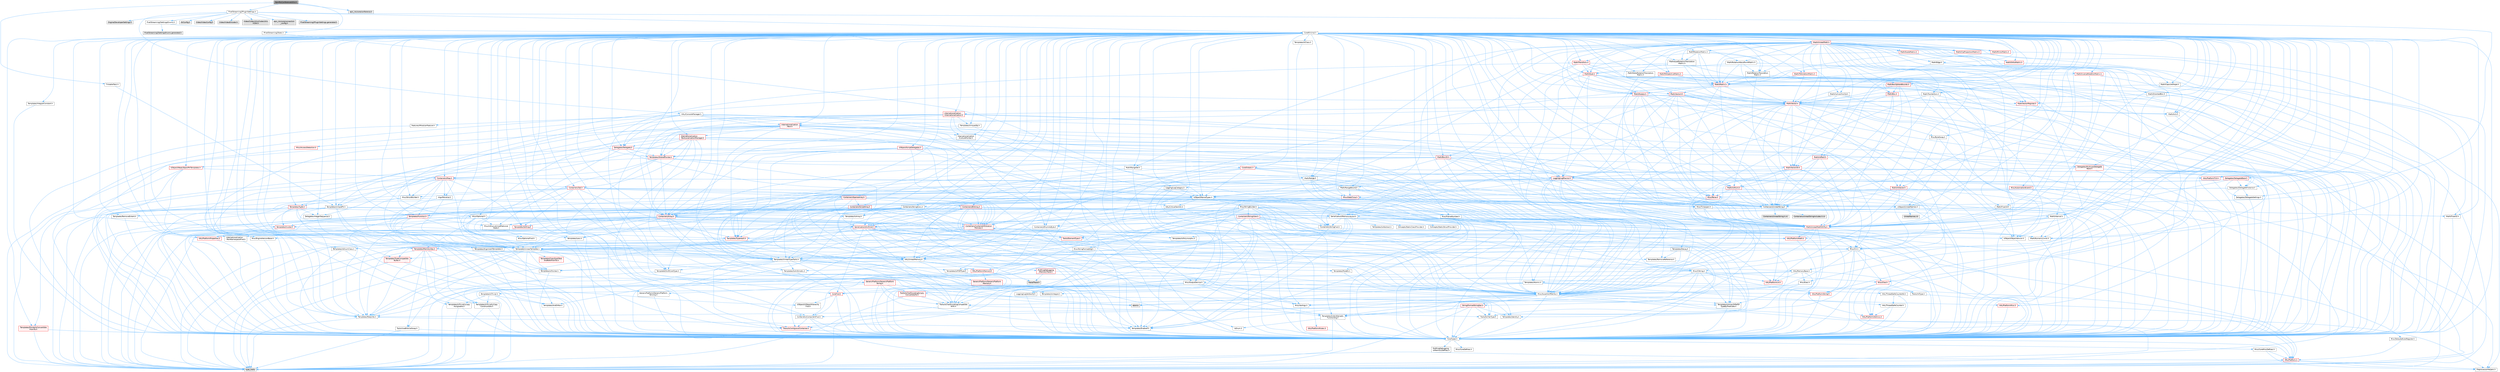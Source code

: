 digraph "EpicRtcConferenceUtils.h"
{
 // INTERACTIVE_SVG=YES
 // LATEX_PDF_SIZE
  bgcolor="transparent";
  edge [fontname=Helvetica,fontsize=10,labelfontname=Helvetica,labelfontsize=10];
  node [fontname=Helvetica,fontsize=10,shape=box,height=0.2,width=0.4];
  Node1 [id="Node000001",label="EpicRtcConferenceUtils.h",height=0.2,width=0.4,color="gray40", fillcolor="grey60", style="filled", fontcolor="black",tooltip=" "];
  Node1 -> Node2 [id="edge1_Node000001_Node000002",color="steelblue1",style="solid",tooltip=" "];
  Node2 [id="Node000002",label="IPixelStreaming2Stats.h",height=0.2,width=0.4,color="grey40", fillcolor="white", style="filled",URL="$d4/df3/IPixelStreaming2Stats_8h.html",tooltip=" "];
  Node2 -> Node3 [id="edge2_Node000002_Node000003",color="steelblue1",style="solid",tooltip=" "];
  Node3 [id="Node000003",label="UObject/NameTypes.h",height=0.2,width=0.4,color="grey40", fillcolor="white", style="filled",URL="$d6/d35/NameTypes_8h.html",tooltip=" "];
  Node3 -> Node4 [id="edge3_Node000003_Node000004",color="steelblue1",style="solid",tooltip=" "];
  Node4 [id="Node000004",label="CoreTypes.h",height=0.2,width=0.4,color="grey40", fillcolor="white", style="filled",URL="$dc/dec/CoreTypes_8h.html",tooltip=" "];
  Node4 -> Node5 [id="edge4_Node000004_Node000005",color="steelblue1",style="solid",tooltip=" "];
  Node5 [id="Node000005",label="HAL/Platform.h",height=0.2,width=0.4,color="red", fillcolor="#FFF0F0", style="filled",URL="$d9/dd0/Platform_8h.html",tooltip=" "];
  Node5 -> Node8 [id="edge5_Node000005_Node000008",color="steelblue1",style="solid",tooltip=" "];
  Node8 [id="Node000008",label="type_traits",height=0.2,width=0.4,color="grey60", fillcolor="#E0E0E0", style="filled",tooltip=" "];
  Node5 -> Node9 [id="edge6_Node000005_Node000009",color="steelblue1",style="solid",tooltip=" "];
  Node9 [id="Node000009",label="PreprocessorHelpers.h",height=0.2,width=0.4,color="grey40", fillcolor="white", style="filled",URL="$db/ddb/PreprocessorHelpers_8h.html",tooltip=" "];
  Node4 -> Node15 [id="edge7_Node000004_Node000015",color="steelblue1",style="solid",tooltip=" "];
  Node15 [id="Node000015",label="ProfilingDebugging\l/UMemoryDefines.h",height=0.2,width=0.4,color="grey40", fillcolor="white", style="filled",URL="$d2/da2/UMemoryDefines_8h.html",tooltip=" "];
  Node4 -> Node16 [id="edge8_Node000004_Node000016",color="steelblue1",style="solid",tooltip=" "];
  Node16 [id="Node000016",label="Misc/CoreMiscDefines.h",height=0.2,width=0.4,color="grey40", fillcolor="white", style="filled",URL="$da/d38/CoreMiscDefines_8h.html",tooltip=" "];
  Node16 -> Node5 [id="edge9_Node000016_Node000005",color="steelblue1",style="solid",tooltip=" "];
  Node16 -> Node9 [id="edge10_Node000016_Node000009",color="steelblue1",style="solid",tooltip=" "];
  Node4 -> Node17 [id="edge11_Node000004_Node000017",color="steelblue1",style="solid",tooltip=" "];
  Node17 [id="Node000017",label="Misc/CoreDefines.h",height=0.2,width=0.4,color="grey40", fillcolor="white", style="filled",URL="$d3/dd2/CoreDefines_8h.html",tooltip=" "];
  Node3 -> Node18 [id="edge12_Node000003_Node000018",color="steelblue1",style="solid",tooltip=" "];
  Node18 [id="Node000018",label="Misc/AssertionMacros.h",height=0.2,width=0.4,color="grey40", fillcolor="white", style="filled",URL="$d0/dfa/AssertionMacros_8h.html",tooltip=" "];
  Node18 -> Node4 [id="edge13_Node000018_Node000004",color="steelblue1",style="solid",tooltip=" "];
  Node18 -> Node5 [id="edge14_Node000018_Node000005",color="steelblue1",style="solid",tooltip=" "];
  Node18 -> Node19 [id="edge15_Node000018_Node000019",color="steelblue1",style="solid",tooltip=" "];
  Node19 [id="Node000019",label="HAL/PlatformMisc.h",height=0.2,width=0.4,color="red", fillcolor="#FFF0F0", style="filled",URL="$d0/df5/PlatformMisc_8h.html",tooltip=" "];
  Node19 -> Node4 [id="edge16_Node000019_Node000004",color="steelblue1",style="solid",tooltip=" "];
  Node18 -> Node9 [id="edge17_Node000018_Node000009",color="steelblue1",style="solid",tooltip=" "];
  Node18 -> Node55 [id="edge18_Node000018_Node000055",color="steelblue1",style="solid",tooltip=" "];
  Node55 [id="Node000055",label="Templates/EnableIf.h",height=0.2,width=0.4,color="grey40", fillcolor="white", style="filled",URL="$d7/d60/EnableIf_8h.html",tooltip=" "];
  Node55 -> Node4 [id="edge19_Node000055_Node000004",color="steelblue1",style="solid",tooltip=" "];
  Node18 -> Node56 [id="edge20_Node000018_Node000056",color="steelblue1",style="solid",tooltip=" "];
  Node56 [id="Node000056",label="Templates/IsArrayOrRefOf\lTypeByPredicate.h",height=0.2,width=0.4,color="grey40", fillcolor="white", style="filled",URL="$d6/da1/IsArrayOrRefOfTypeByPredicate_8h.html",tooltip=" "];
  Node56 -> Node4 [id="edge21_Node000056_Node000004",color="steelblue1",style="solid",tooltip=" "];
  Node18 -> Node57 [id="edge22_Node000018_Node000057",color="steelblue1",style="solid",tooltip=" "];
  Node57 [id="Node000057",label="Templates/IsValidVariadic\lFunctionArg.h",height=0.2,width=0.4,color="grey40", fillcolor="white", style="filled",URL="$d0/dc8/IsValidVariadicFunctionArg_8h.html",tooltip=" "];
  Node57 -> Node4 [id="edge23_Node000057_Node000004",color="steelblue1",style="solid",tooltip=" "];
  Node57 -> Node58 [id="edge24_Node000057_Node000058",color="steelblue1",style="solid",tooltip=" "];
  Node58 [id="Node000058",label="IsEnum.h",height=0.2,width=0.4,color="grey40", fillcolor="white", style="filled",URL="$d4/de5/IsEnum_8h.html",tooltip=" "];
  Node57 -> Node8 [id="edge25_Node000057_Node000008",color="steelblue1",style="solid",tooltip=" "];
  Node18 -> Node59 [id="edge26_Node000018_Node000059",color="steelblue1",style="solid",tooltip=" "];
  Node59 [id="Node000059",label="Traits/IsCharEncodingCompatible\lWith.h",height=0.2,width=0.4,color="grey40", fillcolor="white", style="filled",URL="$df/dd1/IsCharEncodingCompatibleWith_8h.html",tooltip=" "];
  Node59 -> Node8 [id="edge27_Node000059_Node000008",color="steelblue1",style="solid",tooltip=" "];
  Node59 -> Node60 [id="edge28_Node000059_Node000060",color="steelblue1",style="solid",tooltip=" "];
  Node60 [id="Node000060",label="Traits/IsCharType.h",height=0.2,width=0.4,color="grey40", fillcolor="white", style="filled",URL="$db/d51/IsCharType_8h.html",tooltip=" "];
  Node60 -> Node4 [id="edge29_Node000060_Node000004",color="steelblue1",style="solid",tooltip=" "];
  Node18 -> Node61 [id="edge30_Node000018_Node000061",color="steelblue1",style="solid",tooltip=" "];
  Node61 [id="Node000061",label="Misc/VarArgs.h",height=0.2,width=0.4,color="grey40", fillcolor="white", style="filled",URL="$d5/d6f/VarArgs_8h.html",tooltip=" "];
  Node61 -> Node4 [id="edge31_Node000061_Node000004",color="steelblue1",style="solid",tooltip=" "];
  Node18 -> Node62 [id="edge32_Node000018_Node000062",color="steelblue1",style="solid",tooltip=" "];
  Node62 [id="Node000062",label="String/FormatStringSan.h",height=0.2,width=0.4,color="red", fillcolor="#FFF0F0", style="filled",URL="$d3/d8b/FormatStringSan_8h.html",tooltip=" "];
  Node62 -> Node8 [id="edge33_Node000062_Node000008",color="steelblue1",style="solid",tooltip=" "];
  Node62 -> Node4 [id="edge34_Node000062_Node000004",color="steelblue1",style="solid",tooltip=" "];
  Node62 -> Node63 [id="edge35_Node000062_Node000063",color="steelblue1",style="solid",tooltip=" "];
  Node63 [id="Node000063",label="Templates/Requires.h",height=0.2,width=0.4,color="grey40", fillcolor="white", style="filled",URL="$dc/d96/Requires_8h.html",tooltip=" "];
  Node63 -> Node55 [id="edge36_Node000063_Node000055",color="steelblue1",style="solid",tooltip=" "];
  Node63 -> Node8 [id="edge37_Node000063_Node000008",color="steelblue1",style="solid",tooltip=" "];
  Node62 -> Node64 [id="edge38_Node000062_Node000064",color="steelblue1",style="solid",tooltip=" "];
  Node64 [id="Node000064",label="Templates/Identity.h",height=0.2,width=0.4,color="grey40", fillcolor="white", style="filled",URL="$d0/dd5/Identity_8h.html",tooltip=" "];
  Node62 -> Node57 [id="edge39_Node000062_Node000057",color="steelblue1",style="solid",tooltip=" "];
  Node62 -> Node60 [id="edge40_Node000062_Node000060",color="steelblue1",style="solid",tooltip=" "];
  Node62 -> Node27 [id="edge41_Node000062_Node000027",color="steelblue1",style="solid",tooltip=" "];
  Node27 [id="Node000027",label="Containers/ContainersFwd.h",height=0.2,width=0.4,color="grey40", fillcolor="white", style="filled",URL="$d4/d0a/ContainersFwd_8h.html",tooltip=" "];
  Node27 -> Node5 [id="edge42_Node000027_Node000005",color="steelblue1",style="solid",tooltip=" "];
  Node27 -> Node4 [id="edge43_Node000027_Node000004",color="steelblue1",style="solid",tooltip=" "];
  Node27 -> Node24 [id="edge44_Node000027_Node000024",color="steelblue1",style="solid",tooltip=" "];
  Node24 [id="Node000024",label="Traits/IsContiguousContainer.h",height=0.2,width=0.4,color="red", fillcolor="#FFF0F0", style="filled",URL="$d5/d3c/IsContiguousContainer_8h.html",tooltip=" "];
  Node24 -> Node4 [id="edge45_Node000024_Node000004",color="steelblue1",style="solid",tooltip=" "];
  Node18 -> Node68 [id="edge46_Node000018_Node000068",color="steelblue1",style="solid",tooltip=" "];
  Node68 [id="Node000068",label="atomic",height=0.2,width=0.4,color="grey60", fillcolor="#E0E0E0", style="filled",tooltip=" "];
  Node3 -> Node69 [id="edge47_Node000003_Node000069",color="steelblue1",style="solid",tooltip=" "];
  Node69 [id="Node000069",label="HAL/UnrealMemory.h",height=0.2,width=0.4,color="grey40", fillcolor="white", style="filled",URL="$d9/d96/UnrealMemory_8h.html",tooltip=" "];
  Node69 -> Node4 [id="edge48_Node000069_Node000004",color="steelblue1",style="solid",tooltip=" "];
  Node69 -> Node70 [id="edge49_Node000069_Node000070",color="steelblue1",style="solid",tooltip=" "];
  Node70 [id="Node000070",label="GenericPlatform/GenericPlatform\lMemory.h",height=0.2,width=0.4,color="red", fillcolor="#FFF0F0", style="filled",URL="$dd/d22/GenericPlatformMemory_8h.html",tooltip=" "];
  Node70 -> Node26 [id="edge50_Node000070_Node000026",color="steelblue1",style="solid",tooltip=" "];
  Node26 [id="Node000026",label="CoreFwd.h",height=0.2,width=0.4,color="red", fillcolor="#FFF0F0", style="filled",URL="$d1/d1e/CoreFwd_8h.html",tooltip=" "];
  Node26 -> Node4 [id="edge51_Node000026_Node000004",color="steelblue1",style="solid",tooltip=" "];
  Node26 -> Node27 [id="edge52_Node000026_Node000027",color="steelblue1",style="solid",tooltip=" "];
  Node26 -> Node29 [id="edge53_Node000026_Node000029",color="steelblue1",style="solid",tooltip=" "];
  Node29 [id="Node000029",label="UObject/UObjectHierarchy\lFwd.h",height=0.2,width=0.4,color="grey40", fillcolor="white", style="filled",URL="$d3/d13/UObjectHierarchyFwd_8h.html",tooltip=" "];
  Node70 -> Node4 [id="edge54_Node000070_Node000004",color="steelblue1",style="solid",tooltip=" "];
  Node70 -> Node71 [id="edge55_Node000070_Node000071",color="steelblue1",style="solid",tooltip=" "];
  Node71 [id="Node000071",label="HAL/PlatformString.h",height=0.2,width=0.4,color="red", fillcolor="#FFF0F0", style="filled",URL="$db/db5/PlatformString_8h.html",tooltip=" "];
  Node71 -> Node4 [id="edge56_Node000071_Node000004",color="steelblue1",style="solid",tooltip=" "];
  Node69 -> Node73 [id="edge57_Node000069_Node000073",color="steelblue1",style="solid",tooltip=" "];
  Node73 [id="Node000073",label="HAL/MemoryBase.h",height=0.2,width=0.4,color="grey40", fillcolor="white", style="filled",URL="$d6/d9f/MemoryBase_8h.html",tooltip=" "];
  Node73 -> Node4 [id="edge58_Node000073_Node000004",color="steelblue1",style="solid",tooltip=" "];
  Node73 -> Node48 [id="edge59_Node000073_Node000048",color="steelblue1",style="solid",tooltip=" "];
  Node48 [id="Node000048",label="HAL/PlatformAtomics.h",height=0.2,width=0.4,color="red", fillcolor="#FFF0F0", style="filled",URL="$d3/d36/PlatformAtomics_8h.html",tooltip=" "];
  Node48 -> Node4 [id="edge60_Node000048_Node000004",color="steelblue1",style="solid",tooltip=" "];
  Node73 -> Node31 [id="edge61_Node000073_Node000031",color="steelblue1",style="solid",tooltip=" "];
  Node31 [id="Node000031",label="HAL/PlatformCrt.h",height=0.2,width=0.4,color="red", fillcolor="#FFF0F0", style="filled",URL="$d8/d75/PlatformCrt_8h.html",tooltip=" "];
  Node73 -> Node74 [id="edge62_Node000073_Node000074",color="steelblue1",style="solid",tooltip=" "];
  Node74 [id="Node000074",label="Misc/Exec.h",height=0.2,width=0.4,color="grey40", fillcolor="white", style="filled",URL="$de/ddb/Exec_8h.html",tooltip=" "];
  Node74 -> Node4 [id="edge63_Node000074_Node000004",color="steelblue1",style="solid",tooltip=" "];
  Node74 -> Node18 [id="edge64_Node000074_Node000018",color="steelblue1",style="solid",tooltip=" "];
  Node73 -> Node75 [id="edge65_Node000073_Node000075",color="steelblue1",style="solid",tooltip=" "];
  Node75 [id="Node000075",label="Misc/OutputDevice.h",height=0.2,width=0.4,color="grey40", fillcolor="white", style="filled",URL="$d7/d32/OutputDevice_8h.html",tooltip=" "];
  Node75 -> Node26 [id="edge66_Node000075_Node000026",color="steelblue1",style="solid",tooltip=" "];
  Node75 -> Node4 [id="edge67_Node000075_Node000004",color="steelblue1",style="solid",tooltip=" "];
  Node75 -> Node76 [id="edge68_Node000075_Node000076",color="steelblue1",style="solid",tooltip=" "];
  Node76 [id="Node000076",label="Logging/LogVerbosity.h",height=0.2,width=0.4,color="grey40", fillcolor="white", style="filled",URL="$d2/d8f/LogVerbosity_8h.html",tooltip=" "];
  Node76 -> Node4 [id="edge69_Node000076_Node000004",color="steelblue1",style="solid",tooltip=" "];
  Node75 -> Node61 [id="edge70_Node000075_Node000061",color="steelblue1",style="solid",tooltip=" "];
  Node75 -> Node56 [id="edge71_Node000075_Node000056",color="steelblue1",style="solid",tooltip=" "];
  Node75 -> Node57 [id="edge72_Node000075_Node000057",color="steelblue1",style="solid",tooltip=" "];
  Node75 -> Node59 [id="edge73_Node000075_Node000059",color="steelblue1",style="solid",tooltip=" "];
  Node73 -> Node77 [id="edge74_Node000073_Node000077",color="steelblue1",style="solid",tooltip=" "];
  Node77 [id="Node000077",label="Templates/Atomic.h",height=0.2,width=0.4,color="grey40", fillcolor="white", style="filled",URL="$d3/d91/Atomic_8h.html",tooltip=" "];
  Node77 -> Node78 [id="edge75_Node000077_Node000078",color="steelblue1",style="solid",tooltip=" "];
  Node78 [id="Node000078",label="HAL/ThreadSafeCounter.h",height=0.2,width=0.4,color="grey40", fillcolor="white", style="filled",URL="$dc/dc9/ThreadSafeCounter_8h.html",tooltip=" "];
  Node78 -> Node4 [id="edge76_Node000078_Node000004",color="steelblue1",style="solid",tooltip=" "];
  Node78 -> Node48 [id="edge77_Node000078_Node000048",color="steelblue1",style="solid",tooltip=" "];
  Node77 -> Node79 [id="edge78_Node000077_Node000079",color="steelblue1",style="solid",tooltip=" "];
  Node79 [id="Node000079",label="HAL/ThreadSafeCounter64.h",height=0.2,width=0.4,color="grey40", fillcolor="white", style="filled",URL="$d0/d12/ThreadSafeCounter64_8h.html",tooltip=" "];
  Node79 -> Node4 [id="edge79_Node000079_Node000004",color="steelblue1",style="solid",tooltip=" "];
  Node79 -> Node78 [id="edge80_Node000079_Node000078",color="steelblue1",style="solid",tooltip=" "];
  Node77 -> Node80 [id="edge81_Node000077_Node000080",color="steelblue1",style="solid",tooltip=" "];
  Node80 [id="Node000080",label="Templates/IsIntegral.h",height=0.2,width=0.4,color="grey40", fillcolor="white", style="filled",URL="$da/d64/IsIntegral_8h.html",tooltip=" "];
  Node80 -> Node4 [id="edge82_Node000080_Node000004",color="steelblue1",style="solid",tooltip=" "];
  Node77 -> Node81 [id="edge83_Node000077_Node000081",color="steelblue1",style="solid",tooltip=" "];
  Node81 [id="Node000081",label="Templates/IsTrivial.h",height=0.2,width=0.4,color="grey40", fillcolor="white", style="filled",URL="$da/d4c/IsTrivial_8h.html",tooltip=" "];
  Node81 -> Node82 [id="edge84_Node000081_Node000082",color="steelblue1",style="solid",tooltip=" "];
  Node82 [id="Node000082",label="Templates/AndOrNot.h",height=0.2,width=0.4,color="grey40", fillcolor="white", style="filled",URL="$db/d0a/AndOrNot_8h.html",tooltip=" "];
  Node82 -> Node4 [id="edge85_Node000082_Node000004",color="steelblue1",style="solid",tooltip=" "];
  Node81 -> Node83 [id="edge86_Node000081_Node000083",color="steelblue1",style="solid",tooltip=" "];
  Node83 [id="Node000083",label="Templates/IsTriviallyCopy\lConstructible.h",height=0.2,width=0.4,color="grey40", fillcolor="white", style="filled",URL="$d3/d78/IsTriviallyCopyConstructible_8h.html",tooltip=" "];
  Node83 -> Node4 [id="edge87_Node000083_Node000004",color="steelblue1",style="solid",tooltip=" "];
  Node83 -> Node8 [id="edge88_Node000083_Node000008",color="steelblue1",style="solid",tooltip=" "];
  Node81 -> Node84 [id="edge89_Node000081_Node000084",color="steelblue1",style="solid",tooltip=" "];
  Node84 [id="Node000084",label="Templates/IsTriviallyCopy\lAssignable.h",height=0.2,width=0.4,color="grey40", fillcolor="white", style="filled",URL="$d2/df2/IsTriviallyCopyAssignable_8h.html",tooltip=" "];
  Node84 -> Node4 [id="edge90_Node000084_Node000004",color="steelblue1",style="solid",tooltip=" "];
  Node84 -> Node8 [id="edge91_Node000084_Node000008",color="steelblue1",style="solid",tooltip=" "];
  Node81 -> Node8 [id="edge92_Node000081_Node000008",color="steelblue1",style="solid",tooltip=" "];
  Node77 -> Node85 [id="edge93_Node000077_Node000085",color="steelblue1",style="solid",tooltip=" "];
  Node85 [id="Node000085",label="Traits/IntType.h",height=0.2,width=0.4,color="grey40", fillcolor="white", style="filled",URL="$d7/deb/IntType_8h.html",tooltip=" "];
  Node85 -> Node5 [id="edge94_Node000085_Node000005",color="steelblue1",style="solid",tooltip=" "];
  Node77 -> Node68 [id="edge95_Node000077_Node000068",color="steelblue1",style="solid",tooltip=" "];
  Node69 -> Node86 [id="edge96_Node000069_Node000086",color="steelblue1",style="solid",tooltip=" "];
  Node86 [id="Node000086",label="HAL/PlatformMemory.h",height=0.2,width=0.4,color="red", fillcolor="#FFF0F0", style="filled",URL="$de/d68/PlatformMemory_8h.html",tooltip=" "];
  Node86 -> Node4 [id="edge97_Node000086_Node000004",color="steelblue1",style="solid",tooltip=" "];
  Node86 -> Node70 [id="edge98_Node000086_Node000070",color="steelblue1",style="solid",tooltip=" "];
  Node69 -> Node88 [id="edge99_Node000069_Node000088",color="steelblue1",style="solid",tooltip=" "];
  Node88 [id="Node000088",label="ProfilingDebugging\l/MemoryTrace.h",height=0.2,width=0.4,color="red", fillcolor="#FFF0F0", style="filled",URL="$da/dd7/MemoryTrace_8h.html",tooltip=" "];
  Node88 -> Node5 [id="edge100_Node000088_Node000005",color="steelblue1",style="solid",tooltip=" "];
  Node88 -> Node54 [id="edge101_Node000088_Node000054",color="steelblue1",style="solid",tooltip=" "];
  Node54 [id="Node000054",label="Trace/Trace.h",height=0.2,width=0.4,color="grey60", fillcolor="#E0E0E0", style="filled",tooltip=" "];
  Node69 -> Node89 [id="edge102_Node000069_Node000089",color="steelblue1",style="solid",tooltip=" "];
  Node89 [id="Node000089",label="Templates/IsPointer.h",height=0.2,width=0.4,color="grey40", fillcolor="white", style="filled",URL="$d7/d05/IsPointer_8h.html",tooltip=" "];
  Node89 -> Node4 [id="edge103_Node000089_Node000004",color="steelblue1",style="solid",tooltip=" "];
  Node3 -> Node90 [id="edge104_Node000003_Node000090",color="steelblue1",style="solid",tooltip=" "];
  Node90 [id="Node000090",label="Templates/UnrealTypeTraits.h",height=0.2,width=0.4,color="grey40", fillcolor="white", style="filled",URL="$d2/d2d/UnrealTypeTraits_8h.html",tooltip=" "];
  Node90 -> Node4 [id="edge105_Node000090_Node000004",color="steelblue1",style="solid",tooltip=" "];
  Node90 -> Node89 [id="edge106_Node000090_Node000089",color="steelblue1",style="solid",tooltip=" "];
  Node90 -> Node18 [id="edge107_Node000090_Node000018",color="steelblue1",style="solid",tooltip=" "];
  Node90 -> Node82 [id="edge108_Node000090_Node000082",color="steelblue1",style="solid",tooltip=" "];
  Node90 -> Node55 [id="edge109_Node000090_Node000055",color="steelblue1",style="solid",tooltip=" "];
  Node90 -> Node91 [id="edge110_Node000090_Node000091",color="steelblue1",style="solid",tooltip=" "];
  Node91 [id="Node000091",label="Templates/IsArithmetic.h",height=0.2,width=0.4,color="grey40", fillcolor="white", style="filled",URL="$d2/d5d/IsArithmetic_8h.html",tooltip=" "];
  Node91 -> Node4 [id="edge111_Node000091_Node000004",color="steelblue1",style="solid",tooltip=" "];
  Node90 -> Node58 [id="edge112_Node000090_Node000058",color="steelblue1",style="solid",tooltip=" "];
  Node90 -> Node92 [id="edge113_Node000090_Node000092",color="steelblue1",style="solid",tooltip=" "];
  Node92 [id="Node000092",label="Templates/Models.h",height=0.2,width=0.4,color="grey40", fillcolor="white", style="filled",URL="$d3/d0c/Models_8h.html",tooltip=" "];
  Node92 -> Node64 [id="edge114_Node000092_Node000064",color="steelblue1",style="solid",tooltip=" "];
  Node90 -> Node93 [id="edge115_Node000090_Node000093",color="steelblue1",style="solid",tooltip=" "];
  Node93 [id="Node000093",label="Templates/IsPODType.h",height=0.2,width=0.4,color="grey40", fillcolor="white", style="filled",URL="$d7/db1/IsPODType_8h.html",tooltip=" "];
  Node93 -> Node4 [id="edge116_Node000093_Node000004",color="steelblue1",style="solid",tooltip=" "];
  Node90 -> Node94 [id="edge117_Node000090_Node000094",color="steelblue1",style="solid",tooltip=" "];
  Node94 [id="Node000094",label="Templates/IsUECoreType.h",height=0.2,width=0.4,color="grey40", fillcolor="white", style="filled",URL="$d1/db8/IsUECoreType_8h.html",tooltip=" "];
  Node94 -> Node4 [id="edge118_Node000094_Node000004",color="steelblue1",style="solid",tooltip=" "];
  Node94 -> Node8 [id="edge119_Node000094_Node000008",color="steelblue1",style="solid",tooltip=" "];
  Node90 -> Node83 [id="edge120_Node000090_Node000083",color="steelblue1",style="solid",tooltip=" "];
  Node3 -> Node95 [id="edge121_Node000003_Node000095",color="steelblue1",style="solid",tooltip=" "];
  Node95 [id="Node000095",label="Templates/UnrealTemplate.h",height=0.2,width=0.4,color="grey40", fillcolor="white", style="filled",URL="$d4/d24/UnrealTemplate_8h.html",tooltip=" "];
  Node95 -> Node4 [id="edge122_Node000095_Node000004",color="steelblue1",style="solid",tooltip=" "];
  Node95 -> Node89 [id="edge123_Node000095_Node000089",color="steelblue1",style="solid",tooltip=" "];
  Node95 -> Node69 [id="edge124_Node000095_Node000069",color="steelblue1",style="solid",tooltip=" "];
  Node95 -> Node96 [id="edge125_Node000095_Node000096",color="steelblue1",style="solid",tooltip=" "];
  Node96 [id="Node000096",label="Templates/CopyQualifiers\lAndRefsFromTo.h",height=0.2,width=0.4,color="red", fillcolor="#FFF0F0", style="filled",URL="$d3/db3/CopyQualifiersAndRefsFromTo_8h.html",tooltip=" "];
  Node95 -> Node90 [id="edge126_Node000095_Node000090",color="steelblue1",style="solid",tooltip=" "];
  Node95 -> Node98 [id="edge127_Node000095_Node000098",color="steelblue1",style="solid",tooltip=" "];
  Node98 [id="Node000098",label="Templates/RemoveReference.h",height=0.2,width=0.4,color="grey40", fillcolor="white", style="filled",URL="$da/dbe/RemoveReference_8h.html",tooltip=" "];
  Node98 -> Node4 [id="edge128_Node000098_Node000004",color="steelblue1",style="solid",tooltip=" "];
  Node95 -> Node63 [id="edge129_Node000095_Node000063",color="steelblue1",style="solid",tooltip=" "];
  Node95 -> Node99 [id="edge130_Node000095_Node000099",color="steelblue1",style="solid",tooltip=" "];
  Node99 [id="Node000099",label="Templates/TypeCompatible\lBytes.h",height=0.2,width=0.4,color="red", fillcolor="#FFF0F0", style="filled",URL="$df/d0a/TypeCompatibleBytes_8h.html",tooltip=" "];
  Node99 -> Node4 [id="edge131_Node000099_Node000004",color="steelblue1",style="solid",tooltip=" "];
  Node99 -> Node8 [id="edge132_Node000099_Node000008",color="steelblue1",style="solid",tooltip=" "];
  Node95 -> Node64 [id="edge133_Node000095_Node000064",color="steelblue1",style="solid",tooltip=" "];
  Node95 -> Node24 [id="edge134_Node000095_Node000024",color="steelblue1",style="solid",tooltip=" "];
  Node95 -> Node100 [id="edge135_Node000095_Node000100",color="steelblue1",style="solid",tooltip=" "];
  Node100 [id="Node000100",label="Traits/UseBitwiseSwap.h",height=0.2,width=0.4,color="grey40", fillcolor="white", style="filled",URL="$db/df3/UseBitwiseSwap_8h.html",tooltip=" "];
  Node100 -> Node4 [id="edge136_Node000100_Node000004",color="steelblue1",style="solid",tooltip=" "];
  Node100 -> Node8 [id="edge137_Node000100_Node000008",color="steelblue1",style="solid",tooltip=" "];
  Node95 -> Node8 [id="edge138_Node000095_Node000008",color="steelblue1",style="solid",tooltip=" "];
  Node3 -> Node101 [id="edge139_Node000003_Node000101",color="steelblue1",style="solid",tooltip=" "];
  Node101 [id="Node000101",label="Containers/UnrealString.h",height=0.2,width=0.4,color="grey40", fillcolor="white", style="filled",URL="$d5/dba/UnrealString_8h.html",tooltip=" "];
  Node101 -> Node102 [id="edge140_Node000101_Node000102",color="steelblue1",style="solid",tooltip=" "];
  Node102 [id="Node000102",label="Containers/UnrealStringIncludes.h.inl",height=0.2,width=0.4,color="grey60", fillcolor="#E0E0E0", style="filled",tooltip=" "];
  Node101 -> Node103 [id="edge141_Node000101_Node000103",color="steelblue1",style="solid",tooltip=" "];
  Node103 [id="Node000103",label="Containers/UnrealString.h.inl",height=0.2,width=0.4,color="grey60", fillcolor="#E0E0E0", style="filled",tooltip=" "];
  Node101 -> Node104 [id="edge142_Node000101_Node000104",color="steelblue1",style="solid",tooltip=" "];
  Node104 [id="Node000104",label="Misc/StringFormatArg.h",height=0.2,width=0.4,color="grey40", fillcolor="white", style="filled",URL="$d2/d16/StringFormatArg_8h.html",tooltip=" "];
  Node104 -> Node27 [id="edge143_Node000104_Node000027",color="steelblue1",style="solid",tooltip=" "];
  Node3 -> Node105 [id="edge144_Node000003_Node000105",color="steelblue1",style="solid",tooltip=" "];
  Node105 [id="Node000105",label="HAL/CriticalSection.h",height=0.2,width=0.4,color="grey40", fillcolor="white", style="filled",URL="$d6/d90/CriticalSection_8h.html",tooltip=" "];
  Node105 -> Node106 [id="edge145_Node000105_Node000106",color="steelblue1",style="solid",tooltip=" "];
  Node106 [id="Node000106",label="HAL/PlatformMutex.h",height=0.2,width=0.4,color="red", fillcolor="#FFF0F0", style="filled",URL="$d9/d0b/PlatformMutex_8h.html",tooltip=" "];
  Node106 -> Node4 [id="edge146_Node000106_Node000004",color="steelblue1",style="solid",tooltip=" "];
  Node3 -> Node108 [id="edge147_Node000003_Node000108",color="steelblue1",style="solid",tooltip=" "];
  Node108 [id="Node000108",label="Containers/StringConv.h",height=0.2,width=0.4,color="grey40", fillcolor="white", style="filled",URL="$d3/ddf/StringConv_8h.html",tooltip=" "];
  Node108 -> Node4 [id="edge148_Node000108_Node000004",color="steelblue1",style="solid",tooltip=" "];
  Node108 -> Node18 [id="edge149_Node000108_Node000018",color="steelblue1",style="solid",tooltip=" "];
  Node108 -> Node109 [id="edge150_Node000108_Node000109",color="steelblue1",style="solid",tooltip=" "];
  Node109 [id="Node000109",label="Containers/ContainerAllocation\lPolicies.h",height=0.2,width=0.4,color="red", fillcolor="#FFF0F0", style="filled",URL="$d7/dff/ContainerAllocationPolicies_8h.html",tooltip=" "];
  Node109 -> Node4 [id="edge151_Node000109_Node000004",color="steelblue1",style="solid",tooltip=" "];
  Node109 -> Node109 [id="edge152_Node000109_Node000109",color="steelblue1",style="solid",tooltip=" "];
  Node109 -> Node111 [id="edge153_Node000109_Node000111",color="steelblue1",style="solid",tooltip=" "];
  Node111 [id="Node000111",label="HAL/PlatformMath.h",height=0.2,width=0.4,color="red", fillcolor="#FFF0F0", style="filled",URL="$dc/d53/PlatformMath_8h.html",tooltip=" "];
  Node111 -> Node4 [id="edge154_Node000111_Node000004",color="steelblue1",style="solid",tooltip=" "];
  Node109 -> Node69 [id="edge155_Node000109_Node000069",color="steelblue1",style="solid",tooltip=" "];
  Node109 -> Node41 [id="edge156_Node000109_Node000041",color="steelblue1",style="solid",tooltip=" "];
  Node41 [id="Node000041",label="Math/NumericLimits.h",height=0.2,width=0.4,color="grey40", fillcolor="white", style="filled",URL="$df/d1b/NumericLimits_8h.html",tooltip=" "];
  Node41 -> Node4 [id="edge157_Node000041_Node000004",color="steelblue1",style="solid",tooltip=" "];
  Node109 -> Node18 [id="edge158_Node000109_Node000018",color="steelblue1",style="solid",tooltip=" "];
  Node109 -> Node119 [id="edge159_Node000109_Node000119",color="steelblue1",style="solid",tooltip=" "];
  Node119 [id="Node000119",label="Templates/IsPolymorphic.h",height=0.2,width=0.4,color="grey40", fillcolor="white", style="filled",URL="$dc/d20/IsPolymorphic_8h.html",tooltip=" "];
  Node109 -> Node120 [id="edge160_Node000109_Node000120",color="steelblue1",style="solid",tooltip=" "];
  Node120 [id="Node000120",label="Templates/MemoryOps.h",height=0.2,width=0.4,color="red", fillcolor="#FFF0F0", style="filled",URL="$db/dea/MemoryOps_8h.html",tooltip=" "];
  Node120 -> Node4 [id="edge161_Node000120_Node000004",color="steelblue1",style="solid",tooltip=" "];
  Node120 -> Node69 [id="edge162_Node000120_Node000069",color="steelblue1",style="solid",tooltip=" "];
  Node120 -> Node84 [id="edge163_Node000120_Node000084",color="steelblue1",style="solid",tooltip=" "];
  Node120 -> Node83 [id="edge164_Node000120_Node000083",color="steelblue1",style="solid",tooltip=" "];
  Node120 -> Node63 [id="edge165_Node000120_Node000063",color="steelblue1",style="solid",tooltip=" "];
  Node120 -> Node90 [id="edge166_Node000120_Node000090",color="steelblue1",style="solid",tooltip=" "];
  Node120 -> Node100 [id="edge167_Node000120_Node000100",color="steelblue1",style="solid",tooltip=" "];
  Node120 -> Node8 [id="edge168_Node000120_Node000008",color="steelblue1",style="solid",tooltip=" "];
  Node109 -> Node99 [id="edge169_Node000109_Node000099",color="steelblue1",style="solid",tooltip=" "];
  Node109 -> Node8 [id="edge170_Node000109_Node000008",color="steelblue1",style="solid",tooltip=" "];
  Node108 -> Node121 [id="edge171_Node000108_Node000121",color="steelblue1",style="solid",tooltip=" "];
  Node121 [id="Node000121",label="Containers/Array.h",height=0.2,width=0.4,color="red", fillcolor="#FFF0F0", style="filled",URL="$df/dd0/Array_8h.html",tooltip=" "];
  Node121 -> Node4 [id="edge172_Node000121_Node000004",color="steelblue1",style="solid",tooltip=" "];
  Node121 -> Node18 [id="edge173_Node000121_Node000018",color="steelblue1",style="solid",tooltip=" "];
  Node121 -> Node122 [id="edge174_Node000121_Node000122",color="steelblue1",style="solid",tooltip=" "];
  Node122 [id="Node000122",label="Misc/IntrusiveUnsetOptional\lState.h",height=0.2,width=0.4,color="grey40", fillcolor="white", style="filled",URL="$d2/d0a/IntrusiveUnsetOptionalState_8h.html",tooltip=" "];
  Node122 -> Node123 [id="edge175_Node000122_Node000123",color="steelblue1",style="solid",tooltip=" "];
  Node123 [id="Node000123",label="Misc/OptionalFwd.h",height=0.2,width=0.4,color="grey40", fillcolor="white", style="filled",URL="$dc/d50/OptionalFwd_8h.html",tooltip=" "];
  Node121 -> Node69 [id="edge176_Node000121_Node000069",color="steelblue1",style="solid",tooltip=" "];
  Node121 -> Node90 [id="edge177_Node000121_Node000090",color="steelblue1",style="solid",tooltip=" "];
  Node121 -> Node95 [id="edge178_Node000121_Node000095",color="steelblue1",style="solid",tooltip=" "];
  Node121 -> Node109 [id="edge179_Node000121_Node000109",color="steelblue1",style="solid",tooltip=" "];
  Node121 -> Node128 [id="edge180_Node000121_Node000128",color="steelblue1",style="solid",tooltip=" "];
  Node128 [id="Node000128",label="Serialization/Archive.h",height=0.2,width=0.4,color="red", fillcolor="#FFF0F0", style="filled",URL="$d7/d3b/Archive_8h.html",tooltip=" "];
  Node128 -> Node26 [id="edge181_Node000128_Node000026",color="steelblue1",style="solid",tooltip=" "];
  Node128 -> Node4 [id="edge182_Node000128_Node000004",color="steelblue1",style="solid",tooltip=" "];
  Node128 -> Node129 [id="edge183_Node000128_Node000129",color="steelblue1",style="solid",tooltip=" "];
  Node129 [id="Node000129",label="HAL/PlatformProperties.h",height=0.2,width=0.4,color="red", fillcolor="#FFF0F0", style="filled",URL="$d9/db0/PlatformProperties_8h.html",tooltip=" "];
  Node129 -> Node4 [id="edge184_Node000129_Node000004",color="steelblue1",style="solid",tooltip=" "];
  Node128 -> Node132 [id="edge185_Node000128_Node000132",color="steelblue1",style="solid",tooltip=" "];
  Node132 [id="Node000132",label="Internationalization\l/TextNamespaceFwd.h",height=0.2,width=0.4,color="grey40", fillcolor="white", style="filled",URL="$d8/d97/TextNamespaceFwd_8h.html",tooltip=" "];
  Node132 -> Node4 [id="edge186_Node000132_Node000004",color="steelblue1",style="solid",tooltip=" "];
  Node128 -> Node18 [id="edge187_Node000128_Node000018",color="steelblue1",style="solid",tooltip=" "];
  Node128 -> Node133 [id="edge188_Node000128_Node000133",color="steelblue1",style="solid",tooltip=" "];
  Node133 [id="Node000133",label="Misc/EngineVersionBase.h",height=0.2,width=0.4,color="grey40", fillcolor="white", style="filled",URL="$d5/d2b/EngineVersionBase_8h.html",tooltip=" "];
  Node133 -> Node4 [id="edge189_Node000133_Node000004",color="steelblue1",style="solid",tooltip=" "];
  Node128 -> Node61 [id="edge190_Node000128_Node000061",color="steelblue1",style="solid",tooltip=" "];
  Node128 -> Node55 [id="edge191_Node000128_Node000055",color="steelblue1",style="solid",tooltip=" "];
  Node128 -> Node56 [id="edge192_Node000128_Node000056",color="steelblue1",style="solid",tooltip=" "];
  Node128 -> Node136 [id="edge193_Node000128_Node000136",color="steelblue1",style="solid",tooltip=" "];
  Node136 [id="Node000136",label="Templates/IsEnumClass.h",height=0.2,width=0.4,color="grey40", fillcolor="white", style="filled",URL="$d7/d15/IsEnumClass_8h.html",tooltip=" "];
  Node136 -> Node4 [id="edge194_Node000136_Node000004",color="steelblue1",style="solid",tooltip=" "];
  Node136 -> Node82 [id="edge195_Node000136_Node000082",color="steelblue1",style="solid",tooltip=" "];
  Node128 -> Node57 [id="edge196_Node000128_Node000057",color="steelblue1",style="solid",tooltip=" "];
  Node128 -> Node95 [id="edge197_Node000128_Node000095",color="steelblue1",style="solid",tooltip=" "];
  Node128 -> Node59 [id="edge198_Node000128_Node000059",color="steelblue1",style="solid",tooltip=" "];
  Node128 -> Node137 [id="edge199_Node000128_Node000137",color="steelblue1",style="solid",tooltip=" "];
  Node137 [id="Node000137",label="UObject/ObjectVersion.h",height=0.2,width=0.4,color="grey40", fillcolor="white", style="filled",URL="$da/d63/ObjectVersion_8h.html",tooltip=" "];
  Node137 -> Node4 [id="edge200_Node000137_Node000004",color="steelblue1",style="solid",tooltip=" "];
  Node121 -> Node154 [id="edge201_Node000121_Node000154",color="steelblue1",style="solid",tooltip=" "];
  Node154 [id="Node000154",label="Templates/Invoke.h",height=0.2,width=0.4,color="red", fillcolor="#FFF0F0", style="filled",URL="$d7/deb/Invoke_8h.html",tooltip=" "];
  Node154 -> Node4 [id="edge202_Node000154_Node000004",color="steelblue1",style="solid",tooltip=" "];
  Node154 -> Node95 [id="edge203_Node000154_Node000095",color="steelblue1",style="solid",tooltip=" "];
  Node154 -> Node8 [id="edge204_Node000154_Node000008",color="steelblue1",style="solid",tooltip=" "];
  Node121 -> Node159 [id="edge205_Node000121_Node000159",color="steelblue1",style="solid",tooltip=" "];
  Node159 [id="Node000159",label="Templates/Less.h",height=0.2,width=0.4,color="grey40", fillcolor="white", style="filled",URL="$de/dc8/Less_8h.html",tooltip=" "];
  Node159 -> Node4 [id="edge206_Node000159_Node000004",color="steelblue1",style="solid",tooltip=" "];
  Node159 -> Node95 [id="edge207_Node000159_Node000095",color="steelblue1",style="solid",tooltip=" "];
  Node121 -> Node63 [id="edge208_Node000121_Node000063",color="steelblue1",style="solid",tooltip=" "];
  Node121 -> Node167 [id="edge209_Node000121_Node000167",color="steelblue1",style="solid",tooltip=" "];
  Node167 [id="Node000167",label="Templates/Sorting.h",height=0.2,width=0.4,color="red", fillcolor="#FFF0F0", style="filled",URL="$d3/d9e/Sorting_8h.html",tooltip=" "];
  Node167 -> Node4 [id="edge210_Node000167_Node000004",color="steelblue1",style="solid",tooltip=" "];
  Node167 -> Node111 [id="edge211_Node000167_Node000111",color="steelblue1",style="solid",tooltip=" "];
  Node167 -> Node159 [id="edge212_Node000167_Node000159",color="steelblue1",style="solid",tooltip=" "];
  Node121 -> Node171 [id="edge213_Node000121_Node000171",color="steelblue1",style="solid",tooltip=" "];
  Node171 [id="Node000171",label="Templates/AlignmentTemplates.h",height=0.2,width=0.4,color="grey40", fillcolor="white", style="filled",URL="$dd/d32/AlignmentTemplates_8h.html",tooltip=" "];
  Node171 -> Node4 [id="edge214_Node000171_Node000004",color="steelblue1",style="solid",tooltip=" "];
  Node171 -> Node80 [id="edge215_Node000171_Node000080",color="steelblue1",style="solid",tooltip=" "];
  Node171 -> Node89 [id="edge216_Node000171_Node000089",color="steelblue1",style="solid",tooltip=" "];
  Node121 -> Node22 [id="edge217_Node000121_Node000022",color="steelblue1",style="solid",tooltip=" "];
  Node22 [id="Node000022",label="Traits/ElementType.h",height=0.2,width=0.4,color="red", fillcolor="#FFF0F0", style="filled",URL="$d5/d4f/ElementType_8h.html",tooltip=" "];
  Node22 -> Node5 [id="edge218_Node000022_Node000005",color="steelblue1",style="solid",tooltip=" "];
  Node22 -> Node8 [id="edge219_Node000022_Node000008",color="steelblue1",style="solid",tooltip=" "];
  Node121 -> Node8 [id="edge220_Node000121_Node000008",color="steelblue1",style="solid",tooltip=" "];
  Node108 -> Node145 [id="edge221_Node000108_Node000145",color="steelblue1",style="solid",tooltip=" "];
  Node145 [id="Node000145",label="Misc/CString.h",height=0.2,width=0.4,color="grey40", fillcolor="white", style="filled",URL="$d2/d49/CString_8h.html",tooltip=" "];
  Node145 -> Node4 [id="edge222_Node000145_Node000004",color="steelblue1",style="solid",tooltip=" "];
  Node145 -> Node31 [id="edge223_Node000145_Node000031",color="steelblue1",style="solid",tooltip=" "];
  Node145 -> Node71 [id="edge224_Node000145_Node000071",color="steelblue1",style="solid",tooltip=" "];
  Node145 -> Node18 [id="edge225_Node000145_Node000018",color="steelblue1",style="solid",tooltip=" "];
  Node145 -> Node146 [id="edge226_Node000145_Node000146",color="steelblue1",style="solid",tooltip=" "];
  Node146 [id="Node000146",label="Misc/Char.h",height=0.2,width=0.4,color="red", fillcolor="#FFF0F0", style="filled",URL="$d0/d58/Char_8h.html",tooltip=" "];
  Node146 -> Node4 [id="edge227_Node000146_Node000004",color="steelblue1",style="solid",tooltip=" "];
  Node146 -> Node85 [id="edge228_Node000146_Node000085",color="steelblue1",style="solid",tooltip=" "];
  Node146 -> Node8 [id="edge229_Node000146_Node000008",color="steelblue1",style="solid",tooltip=" "];
  Node145 -> Node61 [id="edge230_Node000145_Node000061",color="steelblue1",style="solid",tooltip=" "];
  Node145 -> Node56 [id="edge231_Node000145_Node000056",color="steelblue1",style="solid",tooltip=" "];
  Node145 -> Node57 [id="edge232_Node000145_Node000057",color="steelblue1",style="solid",tooltip=" "];
  Node145 -> Node59 [id="edge233_Node000145_Node000059",color="steelblue1",style="solid",tooltip=" "];
  Node108 -> Node172 [id="edge234_Node000108_Node000172",color="steelblue1",style="solid",tooltip=" "];
  Node172 [id="Node000172",label="Templates/IsArray.h",height=0.2,width=0.4,color="grey40", fillcolor="white", style="filled",URL="$d8/d8d/IsArray_8h.html",tooltip=" "];
  Node172 -> Node4 [id="edge235_Node000172_Node000004",color="steelblue1",style="solid",tooltip=" "];
  Node108 -> Node95 [id="edge236_Node000108_Node000095",color="steelblue1",style="solid",tooltip=" "];
  Node108 -> Node90 [id="edge237_Node000108_Node000090",color="steelblue1",style="solid",tooltip=" "];
  Node108 -> Node22 [id="edge238_Node000108_Node000022",color="steelblue1",style="solid",tooltip=" "];
  Node108 -> Node59 [id="edge239_Node000108_Node000059",color="steelblue1",style="solid",tooltip=" "];
  Node108 -> Node24 [id="edge240_Node000108_Node000024",color="steelblue1",style="solid",tooltip=" "];
  Node108 -> Node8 [id="edge241_Node000108_Node000008",color="steelblue1",style="solid",tooltip=" "];
  Node3 -> Node21 [id="edge242_Node000003_Node000021",color="steelblue1",style="solid",tooltip=" "];
  Node21 [id="Node000021",label="Containers/StringFwd.h",height=0.2,width=0.4,color="grey40", fillcolor="white", style="filled",URL="$df/d37/StringFwd_8h.html",tooltip=" "];
  Node21 -> Node4 [id="edge243_Node000021_Node000004",color="steelblue1",style="solid",tooltip=" "];
  Node21 -> Node22 [id="edge244_Node000021_Node000022",color="steelblue1",style="solid",tooltip=" "];
  Node21 -> Node24 [id="edge245_Node000021_Node000024",color="steelblue1",style="solid",tooltip=" "];
  Node3 -> Node173 [id="edge246_Node000003_Node000173",color="steelblue1",style="solid",tooltip=" "];
  Node173 [id="Node000173",label="UObject/UnrealNames.h",height=0.2,width=0.4,color="grey40", fillcolor="white", style="filled",URL="$d8/db1/UnrealNames_8h.html",tooltip=" "];
  Node173 -> Node4 [id="edge247_Node000173_Node000004",color="steelblue1",style="solid",tooltip=" "];
  Node173 -> Node174 [id="edge248_Node000173_Node000174",color="steelblue1",style="solid",tooltip=" "];
  Node174 [id="Node000174",label="UnrealNames.inl",height=0.2,width=0.4,color="grey60", fillcolor="#E0E0E0", style="filled",tooltip=" "];
  Node3 -> Node77 [id="edge249_Node000003_Node000077",color="steelblue1",style="solid",tooltip=" "];
  Node3 -> Node139 [id="edge250_Node000003_Node000139",color="steelblue1",style="solid",tooltip=" "];
  Node139 [id="Node000139",label="Serialization/MemoryLayout.h",height=0.2,width=0.4,color="grey40", fillcolor="white", style="filled",URL="$d7/d66/MemoryLayout_8h.html",tooltip=" "];
  Node139 -> Node140 [id="edge251_Node000139_Node000140",color="steelblue1",style="solid",tooltip=" "];
  Node140 [id="Node000140",label="Concepts/StaticClassProvider.h",height=0.2,width=0.4,color="grey40", fillcolor="white", style="filled",URL="$dd/d83/StaticClassProvider_8h.html",tooltip=" "];
  Node139 -> Node141 [id="edge252_Node000139_Node000141",color="steelblue1",style="solid",tooltip=" "];
  Node141 [id="Node000141",label="Concepts/StaticStructProvider.h",height=0.2,width=0.4,color="grey40", fillcolor="white", style="filled",URL="$d5/d77/StaticStructProvider_8h.html",tooltip=" "];
  Node139 -> Node142 [id="edge253_Node000139_Node000142",color="steelblue1",style="solid",tooltip=" "];
  Node142 [id="Node000142",label="Containers/EnumAsByte.h",height=0.2,width=0.4,color="grey40", fillcolor="white", style="filled",URL="$d6/d9a/EnumAsByte_8h.html",tooltip=" "];
  Node142 -> Node4 [id="edge254_Node000142_Node000004",color="steelblue1",style="solid",tooltip=" "];
  Node142 -> Node93 [id="edge255_Node000142_Node000093",color="steelblue1",style="solid",tooltip=" "];
  Node142 -> Node143 [id="edge256_Node000142_Node000143",color="steelblue1",style="solid",tooltip=" "];
  Node143 [id="Node000143",label="Templates/TypeHash.h",height=0.2,width=0.4,color="red", fillcolor="#FFF0F0", style="filled",URL="$d1/d62/TypeHash_8h.html",tooltip=" "];
  Node143 -> Node4 [id="edge257_Node000143_Node000004",color="steelblue1",style="solid",tooltip=" "];
  Node143 -> Node63 [id="edge258_Node000143_Node000063",color="steelblue1",style="solid",tooltip=" "];
  Node143 -> Node144 [id="edge259_Node000143_Node000144",color="steelblue1",style="solid",tooltip=" "];
  Node144 [id="Node000144",label="Misc/Crc.h",height=0.2,width=0.4,color="grey40", fillcolor="white", style="filled",URL="$d4/dd2/Crc_8h.html",tooltip=" "];
  Node144 -> Node4 [id="edge260_Node000144_Node000004",color="steelblue1",style="solid",tooltip=" "];
  Node144 -> Node71 [id="edge261_Node000144_Node000071",color="steelblue1",style="solid",tooltip=" "];
  Node144 -> Node18 [id="edge262_Node000144_Node000018",color="steelblue1",style="solid",tooltip=" "];
  Node144 -> Node145 [id="edge263_Node000144_Node000145",color="steelblue1",style="solid",tooltip=" "];
  Node144 -> Node146 [id="edge264_Node000144_Node000146",color="steelblue1",style="solid",tooltip=" "];
  Node144 -> Node90 [id="edge265_Node000144_Node000090",color="steelblue1",style="solid",tooltip=" "];
  Node144 -> Node60 [id="edge266_Node000144_Node000060",color="steelblue1",style="solid",tooltip=" "];
  Node143 -> Node8 [id="edge267_Node000143_Node000008",color="steelblue1",style="solid",tooltip=" "];
  Node139 -> Node21 [id="edge268_Node000139_Node000021",color="steelblue1",style="solid",tooltip=" "];
  Node139 -> Node69 [id="edge269_Node000139_Node000069",color="steelblue1",style="solid",tooltip=" "];
  Node139 -> Node150 [id="edge270_Node000139_Node000150",color="steelblue1",style="solid",tooltip=" "];
  Node150 [id="Node000150",label="Misc/DelayedAutoRegister.h",height=0.2,width=0.4,color="grey40", fillcolor="white", style="filled",URL="$d1/dda/DelayedAutoRegister_8h.html",tooltip=" "];
  Node150 -> Node5 [id="edge271_Node000150_Node000005",color="steelblue1",style="solid",tooltip=" "];
  Node139 -> Node55 [id="edge272_Node000139_Node000055",color="steelblue1",style="solid",tooltip=" "];
  Node139 -> Node151 [id="edge273_Node000139_Node000151",color="steelblue1",style="solid",tooltip=" "];
  Node151 [id="Node000151",label="Templates/IsAbstract.h",height=0.2,width=0.4,color="grey40", fillcolor="white", style="filled",URL="$d8/db7/IsAbstract_8h.html",tooltip=" "];
  Node139 -> Node119 [id="edge274_Node000139_Node000119",color="steelblue1",style="solid",tooltip=" "];
  Node139 -> Node92 [id="edge275_Node000139_Node000092",color="steelblue1",style="solid",tooltip=" "];
  Node139 -> Node95 [id="edge276_Node000139_Node000095",color="steelblue1",style="solid",tooltip=" "];
  Node3 -> Node122 [id="edge277_Node000003_Node000122",color="steelblue1",style="solid",tooltip=" "];
  Node3 -> Node175 [id="edge278_Node000003_Node000175",color="steelblue1",style="solid",tooltip=" "];
  Node175 [id="Node000175",label="Misc/StringBuilder.h",height=0.2,width=0.4,color="grey40", fillcolor="white", style="filled",URL="$d4/d52/StringBuilder_8h.html",tooltip=" "];
  Node175 -> Node21 [id="edge279_Node000175_Node000021",color="steelblue1",style="solid",tooltip=" "];
  Node175 -> Node176 [id="edge280_Node000175_Node000176",color="steelblue1",style="solid",tooltip=" "];
  Node176 [id="Node000176",label="Containers/StringView.h",height=0.2,width=0.4,color="red", fillcolor="#FFF0F0", style="filled",URL="$dd/dea/StringView_8h.html",tooltip=" "];
  Node176 -> Node4 [id="edge281_Node000176_Node000004",color="steelblue1",style="solid",tooltip=" "];
  Node176 -> Node21 [id="edge282_Node000176_Node000021",color="steelblue1",style="solid",tooltip=" "];
  Node176 -> Node69 [id="edge283_Node000176_Node000069",color="steelblue1",style="solid",tooltip=" "];
  Node176 -> Node41 [id="edge284_Node000176_Node000041",color="steelblue1",style="solid",tooltip=" "];
  Node176 -> Node170 [id="edge285_Node000176_Node000170",color="steelblue1",style="solid",tooltip=" "];
  Node170 [id="Node000170",label="Math/UnrealMathUtility.h",height=0.2,width=0.4,color="red", fillcolor="#FFF0F0", style="filled",URL="$db/db8/UnrealMathUtility_8h.html",tooltip=" "];
  Node170 -> Node4 [id="edge286_Node000170_Node000004",color="steelblue1",style="solid",tooltip=" "];
  Node170 -> Node18 [id="edge287_Node000170_Node000018",color="steelblue1",style="solid",tooltip=" "];
  Node170 -> Node111 [id="edge288_Node000170_Node000111",color="steelblue1",style="solid",tooltip=" "];
  Node170 -> Node64 [id="edge289_Node000170_Node000064",color="steelblue1",style="solid",tooltip=" "];
  Node170 -> Node63 [id="edge290_Node000170_Node000063",color="steelblue1",style="solid",tooltip=" "];
  Node176 -> Node144 [id="edge291_Node000176_Node000144",color="steelblue1",style="solid",tooltip=" "];
  Node176 -> Node145 [id="edge292_Node000176_Node000145",color="steelblue1",style="solid",tooltip=" "];
  Node176 -> Node63 [id="edge293_Node000176_Node000063",color="steelblue1",style="solid",tooltip=" "];
  Node176 -> Node95 [id="edge294_Node000176_Node000095",color="steelblue1",style="solid",tooltip=" "];
  Node176 -> Node22 [id="edge295_Node000176_Node000022",color="steelblue1",style="solid",tooltip=" "];
  Node176 -> Node59 [id="edge296_Node000176_Node000059",color="steelblue1",style="solid",tooltip=" "];
  Node176 -> Node60 [id="edge297_Node000176_Node000060",color="steelblue1",style="solid",tooltip=" "];
  Node176 -> Node24 [id="edge298_Node000176_Node000024",color="steelblue1",style="solid",tooltip=" "];
  Node176 -> Node8 [id="edge299_Node000176_Node000008",color="steelblue1",style="solid",tooltip=" "];
  Node175 -> Node4 [id="edge300_Node000175_Node000004",color="steelblue1",style="solid",tooltip=" "];
  Node175 -> Node71 [id="edge301_Node000175_Node000071",color="steelblue1",style="solid",tooltip=" "];
  Node175 -> Node69 [id="edge302_Node000175_Node000069",color="steelblue1",style="solid",tooltip=" "];
  Node175 -> Node18 [id="edge303_Node000175_Node000018",color="steelblue1",style="solid",tooltip=" "];
  Node175 -> Node145 [id="edge304_Node000175_Node000145",color="steelblue1",style="solid",tooltip=" "];
  Node175 -> Node55 [id="edge305_Node000175_Node000055",color="steelblue1",style="solid",tooltip=" "];
  Node175 -> Node56 [id="edge306_Node000175_Node000056",color="steelblue1",style="solid",tooltip=" "];
  Node175 -> Node57 [id="edge307_Node000175_Node000057",color="steelblue1",style="solid",tooltip=" "];
  Node175 -> Node63 [id="edge308_Node000175_Node000063",color="steelblue1",style="solid",tooltip=" "];
  Node175 -> Node95 [id="edge309_Node000175_Node000095",color="steelblue1",style="solid",tooltip=" "];
  Node175 -> Node90 [id="edge310_Node000175_Node000090",color="steelblue1",style="solid",tooltip=" "];
  Node175 -> Node59 [id="edge311_Node000175_Node000059",color="steelblue1",style="solid",tooltip=" "];
  Node175 -> Node179 [id="edge312_Node000175_Node000179",color="steelblue1",style="solid",tooltip=" "];
  Node179 [id="Node000179",label="Traits/IsCharEncodingSimply\lConvertibleTo.h",height=0.2,width=0.4,color="red", fillcolor="#FFF0F0", style="filled",URL="$d4/dee/IsCharEncodingSimplyConvertibleTo_8h.html",tooltip=" "];
  Node179 -> Node8 [id="edge313_Node000179_Node000008",color="steelblue1",style="solid",tooltip=" "];
  Node179 -> Node59 [id="edge314_Node000179_Node000059",color="steelblue1",style="solid",tooltip=" "];
  Node179 -> Node60 [id="edge315_Node000179_Node000060",color="steelblue1",style="solid",tooltip=" "];
  Node175 -> Node60 [id="edge316_Node000175_Node000060",color="steelblue1",style="solid",tooltip=" "];
  Node175 -> Node24 [id="edge317_Node000175_Node000024",color="steelblue1",style="solid",tooltip=" "];
  Node175 -> Node8 [id="edge318_Node000175_Node000008",color="steelblue1",style="solid",tooltip=" "];
  Node3 -> Node54 [id="edge319_Node000003_Node000054",color="steelblue1",style="solid",tooltip=" "];
  Node1 -> Node181 [id="edge320_Node000001_Node000181",color="steelblue1",style="solid",tooltip=" "];
  Node181 [id="Node000181",label="PixelStreaming2PluginSettings.h",height=0.2,width=0.4,color="grey40", fillcolor="white", style="filled",URL="$de/d53/PixelStreaming2PluginSettings_8h.html",tooltip=" "];
  Node181 -> Node101 [id="edge321_Node000181_Node000101",color="steelblue1",style="solid",tooltip=" "];
  Node181 -> Node182 [id="edge322_Node000181_Node000182",color="steelblue1",style="solid",tooltip=" "];
  Node182 [id="Node000182",label="CoreMinimal.h",height=0.2,width=0.4,color="grey40", fillcolor="white", style="filled",URL="$d7/d67/CoreMinimal_8h.html",tooltip=" "];
  Node182 -> Node4 [id="edge323_Node000182_Node000004",color="steelblue1",style="solid",tooltip=" "];
  Node182 -> Node26 [id="edge324_Node000182_Node000026",color="steelblue1",style="solid",tooltip=" "];
  Node182 -> Node29 [id="edge325_Node000182_Node000029",color="steelblue1",style="solid",tooltip=" "];
  Node182 -> Node27 [id="edge326_Node000182_Node000027",color="steelblue1",style="solid",tooltip=" "];
  Node182 -> Node61 [id="edge327_Node000182_Node000061",color="steelblue1",style="solid",tooltip=" "];
  Node182 -> Node76 [id="edge328_Node000182_Node000076",color="steelblue1",style="solid",tooltip=" "];
  Node182 -> Node75 [id="edge329_Node000182_Node000075",color="steelblue1",style="solid",tooltip=" "];
  Node182 -> Node31 [id="edge330_Node000182_Node000031",color="steelblue1",style="solid",tooltip=" "];
  Node182 -> Node19 [id="edge331_Node000182_Node000019",color="steelblue1",style="solid",tooltip=" "];
  Node182 -> Node18 [id="edge332_Node000182_Node000018",color="steelblue1",style="solid",tooltip=" "];
  Node182 -> Node89 [id="edge333_Node000182_Node000089",color="steelblue1",style="solid",tooltip=" "];
  Node182 -> Node86 [id="edge334_Node000182_Node000086",color="steelblue1",style="solid",tooltip=" "];
  Node182 -> Node48 [id="edge335_Node000182_Node000048",color="steelblue1",style="solid",tooltip=" "];
  Node182 -> Node74 [id="edge336_Node000182_Node000074",color="steelblue1",style="solid",tooltip=" "];
  Node182 -> Node73 [id="edge337_Node000182_Node000073",color="steelblue1",style="solid",tooltip=" "];
  Node182 -> Node69 [id="edge338_Node000182_Node000069",color="steelblue1",style="solid",tooltip=" "];
  Node182 -> Node91 [id="edge339_Node000182_Node000091",color="steelblue1",style="solid",tooltip=" "];
  Node182 -> Node82 [id="edge340_Node000182_Node000082",color="steelblue1",style="solid",tooltip=" "];
  Node182 -> Node93 [id="edge341_Node000182_Node000093",color="steelblue1",style="solid",tooltip=" "];
  Node182 -> Node94 [id="edge342_Node000182_Node000094",color="steelblue1",style="solid",tooltip=" "];
  Node182 -> Node83 [id="edge343_Node000182_Node000083",color="steelblue1",style="solid",tooltip=" "];
  Node182 -> Node90 [id="edge344_Node000182_Node000090",color="steelblue1",style="solid",tooltip=" "];
  Node182 -> Node55 [id="edge345_Node000182_Node000055",color="steelblue1",style="solid",tooltip=" "];
  Node182 -> Node98 [id="edge346_Node000182_Node000098",color="steelblue1",style="solid",tooltip=" "];
  Node182 -> Node183 [id="edge347_Node000182_Node000183",color="steelblue1",style="solid",tooltip=" "];
  Node183 [id="Node000183",label="Templates/IntegralConstant.h",height=0.2,width=0.4,color="grey40", fillcolor="white", style="filled",URL="$db/d1b/IntegralConstant_8h.html",tooltip=" "];
  Node183 -> Node4 [id="edge348_Node000183_Node000004",color="steelblue1",style="solid",tooltip=" "];
  Node182 -> Node184 [id="edge349_Node000182_Node000184",color="steelblue1",style="solid",tooltip=" "];
  Node184 [id="Node000184",label="Templates/IsClass.h",height=0.2,width=0.4,color="grey40", fillcolor="white", style="filled",URL="$db/dcb/IsClass_8h.html",tooltip=" "];
  Node184 -> Node4 [id="edge350_Node000184_Node000004",color="steelblue1",style="solid",tooltip=" "];
  Node182 -> Node99 [id="edge351_Node000182_Node000099",color="steelblue1",style="solid",tooltip=" "];
  Node182 -> Node24 [id="edge352_Node000182_Node000024",color="steelblue1",style="solid",tooltip=" "];
  Node182 -> Node95 [id="edge353_Node000182_Node000095",color="steelblue1",style="solid",tooltip=" "];
  Node182 -> Node41 [id="edge354_Node000182_Node000041",color="steelblue1",style="solid",tooltip=" "];
  Node182 -> Node111 [id="edge355_Node000182_Node000111",color="steelblue1",style="solid",tooltip=" "];
  Node182 -> Node84 [id="edge356_Node000182_Node000084",color="steelblue1",style="solid",tooltip=" "];
  Node182 -> Node120 [id="edge357_Node000182_Node000120",color="steelblue1",style="solid",tooltip=" "];
  Node182 -> Node109 [id="edge358_Node000182_Node000109",color="steelblue1",style="solid",tooltip=" "];
  Node182 -> Node136 [id="edge359_Node000182_Node000136",color="steelblue1",style="solid",tooltip=" "];
  Node182 -> Node129 [id="edge360_Node000182_Node000129",color="steelblue1",style="solid",tooltip=" "];
  Node182 -> Node133 [id="edge361_Node000182_Node000133",color="steelblue1",style="solid",tooltip=" "];
  Node182 -> Node132 [id="edge362_Node000182_Node000132",color="steelblue1",style="solid",tooltip=" "];
  Node182 -> Node128 [id="edge363_Node000182_Node000128",color="steelblue1",style="solid",tooltip=" "];
  Node182 -> Node159 [id="edge364_Node000182_Node000159",color="steelblue1",style="solid",tooltip=" "];
  Node182 -> Node167 [id="edge365_Node000182_Node000167",color="steelblue1",style="solid",tooltip=" "];
  Node182 -> Node146 [id="edge366_Node000182_Node000146",color="steelblue1",style="solid",tooltip=" "];
  Node182 -> Node185 [id="edge367_Node000182_Node000185",color="steelblue1",style="solid",tooltip=" "];
  Node185 [id="Node000185",label="GenericPlatform/GenericPlatform\lStricmp.h",height=0.2,width=0.4,color="grey40", fillcolor="white", style="filled",URL="$d2/d86/GenericPlatformStricmp_8h.html",tooltip=" "];
  Node185 -> Node4 [id="edge368_Node000185_Node000004",color="steelblue1",style="solid",tooltip=" "];
  Node182 -> Node186 [id="edge369_Node000182_Node000186",color="steelblue1",style="solid",tooltip=" "];
  Node186 [id="Node000186",label="GenericPlatform/GenericPlatform\lString.h",height=0.2,width=0.4,color="red", fillcolor="#FFF0F0", style="filled",URL="$dd/d20/GenericPlatformString_8h.html",tooltip=" "];
  Node186 -> Node4 [id="edge370_Node000186_Node000004",color="steelblue1",style="solid",tooltip=" "];
  Node186 -> Node185 [id="edge371_Node000186_Node000185",color="steelblue1",style="solid",tooltip=" "];
  Node186 -> Node55 [id="edge372_Node000186_Node000055",color="steelblue1",style="solid",tooltip=" "];
  Node186 -> Node59 [id="edge373_Node000186_Node000059",color="steelblue1",style="solid",tooltip=" "];
  Node186 -> Node179 [id="edge374_Node000186_Node000179",color="steelblue1",style="solid",tooltip=" "];
  Node186 -> Node60 [id="edge375_Node000186_Node000060",color="steelblue1",style="solid",tooltip=" "];
  Node186 -> Node8 [id="edge376_Node000186_Node000008",color="steelblue1",style="solid",tooltip=" "];
  Node182 -> Node71 [id="edge377_Node000182_Node000071",color="steelblue1",style="solid",tooltip=" "];
  Node182 -> Node145 [id="edge378_Node000182_Node000145",color="steelblue1",style="solid",tooltip=" "];
  Node182 -> Node144 [id="edge379_Node000182_Node000144",color="steelblue1",style="solid",tooltip=" "];
  Node182 -> Node170 [id="edge380_Node000182_Node000170",color="steelblue1",style="solid",tooltip=" "];
  Node182 -> Node101 [id="edge381_Node000182_Node000101",color="steelblue1",style="solid",tooltip=" "];
  Node182 -> Node121 [id="edge382_Node000182_Node000121",color="steelblue1",style="solid",tooltip=" "];
  Node182 -> Node187 [id="edge383_Node000182_Node000187",color="steelblue1",style="solid",tooltip=" "];
  Node187 [id="Node000187",label="Misc/FrameNumber.h",height=0.2,width=0.4,color="grey40", fillcolor="white", style="filled",URL="$dd/dbd/FrameNumber_8h.html",tooltip=" "];
  Node187 -> Node4 [id="edge384_Node000187_Node000004",color="steelblue1",style="solid",tooltip=" "];
  Node187 -> Node41 [id="edge385_Node000187_Node000041",color="steelblue1",style="solid",tooltip=" "];
  Node187 -> Node170 [id="edge386_Node000187_Node000170",color="steelblue1",style="solid",tooltip=" "];
  Node187 -> Node55 [id="edge387_Node000187_Node000055",color="steelblue1",style="solid",tooltip=" "];
  Node187 -> Node90 [id="edge388_Node000187_Node000090",color="steelblue1",style="solid",tooltip=" "];
  Node182 -> Node188 [id="edge389_Node000182_Node000188",color="steelblue1",style="solid",tooltip=" "];
  Node188 [id="Node000188",label="Misc/Timespan.h",height=0.2,width=0.4,color="grey40", fillcolor="white", style="filled",URL="$da/dd9/Timespan_8h.html",tooltip=" "];
  Node188 -> Node4 [id="edge390_Node000188_Node000004",color="steelblue1",style="solid",tooltip=" "];
  Node188 -> Node189 [id="edge391_Node000188_Node000189",color="steelblue1",style="solid",tooltip=" "];
  Node189 [id="Node000189",label="Math/Interval.h",height=0.2,width=0.4,color="grey40", fillcolor="white", style="filled",URL="$d1/d55/Interval_8h.html",tooltip=" "];
  Node189 -> Node4 [id="edge392_Node000189_Node000004",color="steelblue1",style="solid",tooltip=" "];
  Node189 -> Node91 [id="edge393_Node000189_Node000091",color="steelblue1",style="solid",tooltip=" "];
  Node189 -> Node90 [id="edge394_Node000189_Node000090",color="steelblue1",style="solid",tooltip=" "];
  Node189 -> Node41 [id="edge395_Node000189_Node000041",color="steelblue1",style="solid",tooltip=" "];
  Node189 -> Node170 [id="edge396_Node000189_Node000170",color="steelblue1",style="solid",tooltip=" "];
  Node188 -> Node170 [id="edge397_Node000188_Node000170",color="steelblue1",style="solid",tooltip=" "];
  Node188 -> Node18 [id="edge398_Node000188_Node000018",color="steelblue1",style="solid",tooltip=" "];
  Node182 -> Node108 [id="edge399_Node000182_Node000108",color="steelblue1",style="solid",tooltip=" "];
  Node182 -> Node173 [id="edge400_Node000182_Node000173",color="steelblue1",style="solid",tooltip=" "];
  Node182 -> Node3 [id="edge401_Node000182_Node000003",color="steelblue1",style="solid",tooltip=" "];
  Node182 -> Node190 [id="edge402_Node000182_Node000190",color="steelblue1",style="solid",tooltip=" "];
  Node190 [id="Node000190",label="Misc/Parse.h",height=0.2,width=0.4,color="red", fillcolor="#FFF0F0", style="filled",URL="$dc/d71/Parse_8h.html",tooltip=" "];
  Node190 -> Node21 [id="edge403_Node000190_Node000021",color="steelblue1",style="solid",tooltip=" "];
  Node190 -> Node101 [id="edge404_Node000190_Node000101",color="steelblue1",style="solid",tooltip=" "];
  Node190 -> Node4 [id="edge405_Node000190_Node000004",color="steelblue1",style="solid",tooltip=" "];
  Node190 -> Node31 [id="edge406_Node000190_Node000031",color="steelblue1",style="solid",tooltip=" "];
  Node190 -> Node191 [id="edge407_Node000190_Node000191",color="steelblue1",style="solid",tooltip=" "];
  Node191 [id="Node000191",label="Templates/Function.h",height=0.2,width=0.4,color="red", fillcolor="#FFF0F0", style="filled",URL="$df/df5/Function_8h.html",tooltip=" "];
  Node191 -> Node4 [id="edge408_Node000191_Node000004",color="steelblue1",style="solid",tooltip=" "];
  Node191 -> Node18 [id="edge409_Node000191_Node000018",color="steelblue1",style="solid",tooltip=" "];
  Node191 -> Node122 [id="edge410_Node000191_Node000122",color="steelblue1",style="solid",tooltip=" "];
  Node191 -> Node69 [id="edge411_Node000191_Node000069",color="steelblue1",style="solid",tooltip=" "];
  Node191 -> Node90 [id="edge412_Node000191_Node000090",color="steelblue1",style="solid",tooltip=" "];
  Node191 -> Node154 [id="edge413_Node000191_Node000154",color="steelblue1",style="solid",tooltip=" "];
  Node191 -> Node95 [id="edge414_Node000191_Node000095",color="steelblue1",style="solid",tooltip=" "];
  Node191 -> Node63 [id="edge415_Node000191_Node000063",color="steelblue1",style="solid",tooltip=" "];
  Node191 -> Node170 [id="edge416_Node000191_Node000170",color="steelblue1",style="solid",tooltip=" "];
  Node191 -> Node8 [id="edge417_Node000191_Node000008",color="steelblue1",style="solid",tooltip=" "];
  Node182 -> Node171 [id="edge418_Node000182_Node000171",color="steelblue1",style="solid",tooltip=" "];
  Node182 -> Node193 [id="edge419_Node000182_Node000193",color="steelblue1",style="solid",tooltip=" "];
  Node193 [id="Node000193",label="Misc/StructBuilder.h",height=0.2,width=0.4,color="grey40", fillcolor="white", style="filled",URL="$d9/db3/StructBuilder_8h.html",tooltip=" "];
  Node193 -> Node4 [id="edge420_Node000193_Node000004",color="steelblue1",style="solid",tooltip=" "];
  Node193 -> Node170 [id="edge421_Node000193_Node000170",color="steelblue1",style="solid",tooltip=" "];
  Node193 -> Node171 [id="edge422_Node000193_Node000171",color="steelblue1",style="solid",tooltip=" "];
  Node182 -> Node113 [id="edge423_Node000182_Node000113",color="steelblue1",style="solid",tooltip=" "];
  Node113 [id="Node000113",label="Templates/Decay.h",height=0.2,width=0.4,color="grey40", fillcolor="white", style="filled",URL="$dd/d0f/Decay_8h.html",tooltip=" "];
  Node113 -> Node4 [id="edge424_Node000113_Node000004",color="steelblue1",style="solid",tooltip=" "];
  Node113 -> Node98 [id="edge425_Node000113_Node000098",color="steelblue1",style="solid",tooltip=" "];
  Node113 -> Node8 [id="edge426_Node000113_Node000008",color="steelblue1",style="solid",tooltip=" "];
  Node182 -> Node194 [id="edge427_Node000182_Node000194",color="steelblue1",style="solid",tooltip=" "];
  Node194 [id="Node000194",label="Templates/PointerIsConvertible\lFromTo.h",height=0.2,width=0.4,color="red", fillcolor="#FFF0F0", style="filled",URL="$d6/d65/PointerIsConvertibleFromTo_8h.html",tooltip=" "];
  Node194 -> Node4 [id="edge428_Node000194_Node000004",color="steelblue1",style="solid",tooltip=" "];
  Node194 -> Node8 [id="edge429_Node000194_Node000008",color="steelblue1",style="solid",tooltip=" "];
  Node182 -> Node154 [id="edge430_Node000182_Node000154",color="steelblue1",style="solid",tooltip=" "];
  Node182 -> Node191 [id="edge431_Node000182_Node000191",color="steelblue1",style="solid",tooltip=" "];
  Node182 -> Node143 [id="edge432_Node000182_Node000143",color="steelblue1",style="solid",tooltip=" "];
  Node182 -> Node195 [id="edge433_Node000182_Node000195",color="steelblue1",style="solid",tooltip=" "];
  Node195 [id="Node000195",label="Containers/ScriptArray.h",height=0.2,width=0.4,color="red", fillcolor="#FFF0F0", style="filled",URL="$dc/daf/ScriptArray_8h.html",tooltip=" "];
  Node195 -> Node4 [id="edge434_Node000195_Node000004",color="steelblue1",style="solid",tooltip=" "];
  Node195 -> Node18 [id="edge435_Node000195_Node000018",color="steelblue1",style="solid",tooltip=" "];
  Node195 -> Node69 [id="edge436_Node000195_Node000069",color="steelblue1",style="solid",tooltip=" "];
  Node195 -> Node109 [id="edge437_Node000195_Node000109",color="steelblue1",style="solid",tooltip=" "];
  Node195 -> Node121 [id="edge438_Node000195_Node000121",color="steelblue1",style="solid",tooltip=" "];
  Node182 -> Node196 [id="edge439_Node000182_Node000196",color="steelblue1",style="solid",tooltip=" "];
  Node196 [id="Node000196",label="Containers/BitArray.h",height=0.2,width=0.4,color="red", fillcolor="#FFF0F0", style="filled",URL="$d1/de4/BitArray_8h.html",tooltip=" "];
  Node196 -> Node109 [id="edge440_Node000196_Node000109",color="steelblue1",style="solid",tooltip=" "];
  Node196 -> Node4 [id="edge441_Node000196_Node000004",color="steelblue1",style="solid",tooltip=" "];
  Node196 -> Node48 [id="edge442_Node000196_Node000048",color="steelblue1",style="solid",tooltip=" "];
  Node196 -> Node69 [id="edge443_Node000196_Node000069",color="steelblue1",style="solid",tooltip=" "];
  Node196 -> Node170 [id="edge444_Node000196_Node000170",color="steelblue1",style="solid",tooltip=" "];
  Node196 -> Node18 [id="edge445_Node000196_Node000018",color="steelblue1",style="solid",tooltip=" "];
  Node196 -> Node128 [id="edge446_Node000196_Node000128",color="steelblue1",style="solid",tooltip=" "];
  Node196 -> Node139 [id="edge447_Node000196_Node000139",color="steelblue1",style="solid",tooltip=" "];
  Node196 -> Node55 [id="edge448_Node000196_Node000055",color="steelblue1",style="solid",tooltip=" "];
  Node196 -> Node154 [id="edge449_Node000196_Node000154",color="steelblue1",style="solid",tooltip=" "];
  Node196 -> Node95 [id="edge450_Node000196_Node000095",color="steelblue1",style="solid",tooltip=" "];
  Node196 -> Node90 [id="edge451_Node000196_Node000090",color="steelblue1",style="solid",tooltip=" "];
  Node182 -> Node197 [id="edge452_Node000182_Node000197",color="steelblue1",style="solid",tooltip=" "];
  Node197 [id="Node000197",label="Containers/SparseArray.h",height=0.2,width=0.4,color="red", fillcolor="#FFF0F0", style="filled",URL="$d5/dbf/SparseArray_8h.html",tooltip=" "];
  Node197 -> Node4 [id="edge453_Node000197_Node000004",color="steelblue1",style="solid",tooltip=" "];
  Node197 -> Node18 [id="edge454_Node000197_Node000018",color="steelblue1",style="solid",tooltip=" "];
  Node197 -> Node69 [id="edge455_Node000197_Node000069",color="steelblue1",style="solid",tooltip=" "];
  Node197 -> Node90 [id="edge456_Node000197_Node000090",color="steelblue1",style="solid",tooltip=" "];
  Node197 -> Node95 [id="edge457_Node000197_Node000095",color="steelblue1",style="solid",tooltip=" "];
  Node197 -> Node109 [id="edge458_Node000197_Node000109",color="steelblue1",style="solid",tooltip=" "];
  Node197 -> Node159 [id="edge459_Node000197_Node000159",color="steelblue1",style="solid",tooltip=" "];
  Node197 -> Node121 [id="edge460_Node000197_Node000121",color="steelblue1",style="solid",tooltip=" "];
  Node197 -> Node170 [id="edge461_Node000197_Node000170",color="steelblue1",style="solid",tooltip=" "];
  Node197 -> Node195 [id="edge462_Node000197_Node000195",color="steelblue1",style="solid",tooltip=" "];
  Node197 -> Node196 [id="edge463_Node000197_Node000196",color="steelblue1",style="solid",tooltip=" "];
  Node197 -> Node101 [id="edge464_Node000197_Node000101",color="steelblue1",style="solid",tooltip=" "];
  Node197 -> Node122 [id="edge465_Node000197_Node000122",color="steelblue1",style="solid",tooltip=" "];
  Node182 -> Node213 [id="edge466_Node000182_Node000213",color="steelblue1",style="solid",tooltip=" "];
  Node213 [id="Node000213",label="Containers/Set.h",height=0.2,width=0.4,color="red", fillcolor="#FFF0F0", style="filled",URL="$d4/d45/Set_8h.html",tooltip=" "];
  Node213 -> Node109 [id="edge467_Node000213_Node000109",color="steelblue1",style="solid",tooltip=" "];
  Node213 -> Node197 [id="edge468_Node000213_Node000197",color="steelblue1",style="solid",tooltip=" "];
  Node213 -> Node27 [id="edge469_Node000213_Node000027",color="steelblue1",style="solid",tooltip=" "];
  Node213 -> Node170 [id="edge470_Node000213_Node000170",color="steelblue1",style="solid",tooltip=" "];
  Node213 -> Node18 [id="edge471_Node000213_Node000018",color="steelblue1",style="solid",tooltip=" "];
  Node213 -> Node193 [id="edge472_Node000213_Node000193",color="steelblue1",style="solid",tooltip=" "];
  Node213 -> Node191 [id="edge473_Node000213_Node000191",color="steelblue1",style="solid",tooltip=" "];
  Node213 -> Node167 [id="edge474_Node000213_Node000167",color="steelblue1",style="solid",tooltip=" "];
  Node213 -> Node143 [id="edge475_Node000213_Node000143",color="steelblue1",style="solid",tooltip=" "];
  Node213 -> Node95 [id="edge476_Node000213_Node000095",color="steelblue1",style="solid",tooltip=" "];
  Node213 -> Node8 [id="edge477_Node000213_Node000008",color="steelblue1",style="solid",tooltip=" "];
  Node182 -> Node216 [id="edge478_Node000182_Node000216",color="steelblue1",style="solid",tooltip=" "];
  Node216 [id="Node000216",label="Algo/Reverse.h",height=0.2,width=0.4,color="grey40", fillcolor="white", style="filled",URL="$d5/d93/Reverse_8h.html",tooltip=" "];
  Node216 -> Node4 [id="edge479_Node000216_Node000004",color="steelblue1",style="solid",tooltip=" "];
  Node216 -> Node95 [id="edge480_Node000216_Node000095",color="steelblue1",style="solid",tooltip=" "];
  Node182 -> Node217 [id="edge481_Node000182_Node000217",color="steelblue1",style="solid",tooltip=" "];
  Node217 [id="Node000217",label="Containers/Map.h",height=0.2,width=0.4,color="red", fillcolor="#FFF0F0", style="filled",URL="$df/d79/Map_8h.html",tooltip=" "];
  Node217 -> Node4 [id="edge482_Node000217_Node000004",color="steelblue1",style="solid",tooltip=" "];
  Node217 -> Node216 [id="edge483_Node000217_Node000216",color="steelblue1",style="solid",tooltip=" "];
  Node217 -> Node213 [id="edge484_Node000217_Node000213",color="steelblue1",style="solid",tooltip=" "];
  Node217 -> Node101 [id="edge485_Node000217_Node000101",color="steelblue1",style="solid",tooltip=" "];
  Node217 -> Node18 [id="edge486_Node000217_Node000018",color="steelblue1",style="solid",tooltip=" "];
  Node217 -> Node193 [id="edge487_Node000217_Node000193",color="steelblue1",style="solid",tooltip=" "];
  Node217 -> Node191 [id="edge488_Node000217_Node000191",color="steelblue1",style="solid",tooltip=" "];
  Node217 -> Node167 [id="edge489_Node000217_Node000167",color="steelblue1",style="solid",tooltip=" "];
  Node217 -> Node218 [id="edge490_Node000217_Node000218",color="steelblue1",style="solid",tooltip=" "];
  Node218 [id="Node000218",label="Templates/Tuple.h",height=0.2,width=0.4,color="red", fillcolor="#FFF0F0", style="filled",URL="$d2/d4f/Tuple_8h.html",tooltip=" "];
  Node218 -> Node4 [id="edge491_Node000218_Node000004",color="steelblue1",style="solid",tooltip=" "];
  Node218 -> Node95 [id="edge492_Node000218_Node000095",color="steelblue1",style="solid",tooltip=" "];
  Node218 -> Node219 [id="edge493_Node000218_Node000219",color="steelblue1",style="solid",tooltip=" "];
  Node219 [id="Node000219",label="Delegates/IntegerSequence.h",height=0.2,width=0.4,color="grey40", fillcolor="white", style="filled",URL="$d2/dcc/IntegerSequence_8h.html",tooltip=" "];
  Node219 -> Node4 [id="edge494_Node000219_Node000004",color="steelblue1",style="solid",tooltip=" "];
  Node218 -> Node154 [id="edge495_Node000218_Node000154",color="steelblue1",style="solid",tooltip=" "];
  Node218 -> Node139 [id="edge496_Node000218_Node000139",color="steelblue1",style="solid",tooltip=" "];
  Node218 -> Node63 [id="edge497_Node000218_Node000063",color="steelblue1",style="solid",tooltip=" "];
  Node218 -> Node143 [id="edge498_Node000218_Node000143",color="steelblue1",style="solid",tooltip=" "];
  Node218 -> Node8 [id="edge499_Node000218_Node000008",color="steelblue1",style="solid",tooltip=" "];
  Node217 -> Node95 [id="edge500_Node000217_Node000095",color="steelblue1",style="solid",tooltip=" "];
  Node217 -> Node90 [id="edge501_Node000217_Node000090",color="steelblue1",style="solid",tooltip=" "];
  Node217 -> Node8 [id="edge502_Node000217_Node000008",color="steelblue1",style="solid",tooltip=" "];
  Node182 -> Node221 [id="edge503_Node000182_Node000221",color="steelblue1",style="solid",tooltip=" "];
  Node221 [id="Node000221",label="Math/IntPoint.h",height=0.2,width=0.4,color="red", fillcolor="#FFF0F0", style="filled",URL="$d3/df7/IntPoint_8h.html",tooltip=" "];
  Node221 -> Node4 [id="edge504_Node000221_Node000004",color="steelblue1",style="solid",tooltip=" "];
  Node221 -> Node18 [id="edge505_Node000221_Node000018",color="steelblue1",style="solid",tooltip=" "];
  Node221 -> Node190 [id="edge506_Node000221_Node000190",color="steelblue1",style="solid",tooltip=" "];
  Node221 -> Node170 [id="edge507_Node000221_Node000170",color="steelblue1",style="solid",tooltip=" "];
  Node221 -> Node101 [id="edge508_Node000221_Node000101",color="steelblue1",style="solid",tooltip=" "];
  Node221 -> Node143 [id="edge509_Node000221_Node000143",color="steelblue1",style="solid",tooltip=" "];
  Node182 -> Node223 [id="edge510_Node000182_Node000223",color="steelblue1",style="solid",tooltip=" "];
  Node223 [id="Node000223",label="Math/IntVector.h",height=0.2,width=0.4,color="red", fillcolor="#FFF0F0", style="filled",URL="$d7/d44/IntVector_8h.html",tooltip=" "];
  Node223 -> Node4 [id="edge511_Node000223_Node000004",color="steelblue1",style="solid",tooltip=" "];
  Node223 -> Node144 [id="edge512_Node000223_Node000144",color="steelblue1",style="solid",tooltip=" "];
  Node223 -> Node190 [id="edge513_Node000223_Node000190",color="steelblue1",style="solid",tooltip=" "];
  Node223 -> Node170 [id="edge514_Node000223_Node000170",color="steelblue1",style="solid",tooltip=" "];
  Node223 -> Node101 [id="edge515_Node000223_Node000101",color="steelblue1",style="solid",tooltip=" "];
  Node182 -> Node224 [id="edge516_Node000182_Node000224",color="steelblue1",style="solid",tooltip=" "];
  Node224 [id="Node000224",label="Logging/LogCategory.h",height=0.2,width=0.4,color="grey40", fillcolor="white", style="filled",URL="$d9/d36/LogCategory_8h.html",tooltip=" "];
  Node224 -> Node4 [id="edge517_Node000224_Node000004",color="steelblue1",style="solid",tooltip=" "];
  Node224 -> Node76 [id="edge518_Node000224_Node000076",color="steelblue1",style="solid",tooltip=" "];
  Node224 -> Node3 [id="edge519_Node000224_Node000003",color="steelblue1",style="solid",tooltip=" "];
  Node182 -> Node225 [id="edge520_Node000182_Node000225",color="steelblue1",style="solid",tooltip=" "];
  Node225 [id="Node000225",label="Logging/LogMacros.h",height=0.2,width=0.4,color="red", fillcolor="#FFF0F0", style="filled",URL="$d0/d16/LogMacros_8h.html",tooltip=" "];
  Node225 -> Node101 [id="edge521_Node000225_Node000101",color="steelblue1",style="solid",tooltip=" "];
  Node225 -> Node4 [id="edge522_Node000225_Node000004",color="steelblue1",style="solid",tooltip=" "];
  Node225 -> Node9 [id="edge523_Node000225_Node000009",color="steelblue1",style="solid",tooltip=" "];
  Node225 -> Node224 [id="edge524_Node000225_Node000224",color="steelblue1",style="solid",tooltip=" "];
  Node225 -> Node76 [id="edge525_Node000225_Node000076",color="steelblue1",style="solid",tooltip=" "];
  Node225 -> Node18 [id="edge526_Node000225_Node000018",color="steelblue1",style="solid",tooltip=" "];
  Node225 -> Node61 [id="edge527_Node000225_Node000061",color="steelblue1",style="solid",tooltip=" "];
  Node225 -> Node62 [id="edge528_Node000225_Node000062",color="steelblue1",style="solid",tooltip=" "];
  Node225 -> Node55 [id="edge529_Node000225_Node000055",color="steelblue1",style="solid",tooltip=" "];
  Node225 -> Node56 [id="edge530_Node000225_Node000056",color="steelblue1",style="solid",tooltip=" "];
  Node225 -> Node57 [id="edge531_Node000225_Node000057",color="steelblue1",style="solid",tooltip=" "];
  Node225 -> Node59 [id="edge532_Node000225_Node000059",color="steelblue1",style="solid",tooltip=" "];
  Node225 -> Node8 [id="edge533_Node000225_Node000008",color="steelblue1",style="solid",tooltip=" "];
  Node182 -> Node228 [id="edge534_Node000182_Node000228",color="steelblue1",style="solid",tooltip=" "];
  Node228 [id="Node000228",label="Math/Vector2D.h",height=0.2,width=0.4,color="red", fillcolor="#FFF0F0", style="filled",URL="$d3/db0/Vector2D_8h.html",tooltip=" "];
  Node228 -> Node4 [id="edge535_Node000228_Node000004",color="steelblue1",style="solid",tooltip=" "];
  Node228 -> Node18 [id="edge536_Node000228_Node000018",color="steelblue1",style="solid",tooltip=" "];
  Node228 -> Node144 [id="edge537_Node000228_Node000144",color="steelblue1",style="solid",tooltip=" "];
  Node228 -> Node170 [id="edge538_Node000228_Node000170",color="steelblue1",style="solid",tooltip=" "];
  Node228 -> Node101 [id="edge539_Node000228_Node000101",color="steelblue1",style="solid",tooltip=" "];
  Node228 -> Node190 [id="edge540_Node000228_Node000190",color="steelblue1",style="solid",tooltip=" "];
  Node228 -> Node221 [id="edge541_Node000228_Node000221",color="steelblue1",style="solid",tooltip=" "];
  Node228 -> Node225 [id="edge542_Node000228_Node000225",color="steelblue1",style="solid",tooltip=" "];
  Node228 -> Node8 [id="edge543_Node000228_Node000008",color="steelblue1",style="solid",tooltip=" "];
  Node182 -> Node232 [id="edge544_Node000182_Node000232",color="steelblue1",style="solid",tooltip=" "];
  Node232 [id="Node000232",label="Math/IntRect.h",height=0.2,width=0.4,color="red", fillcolor="#FFF0F0", style="filled",URL="$d7/d53/IntRect_8h.html",tooltip=" "];
  Node232 -> Node4 [id="edge545_Node000232_Node000004",color="steelblue1",style="solid",tooltip=" "];
  Node232 -> Node170 [id="edge546_Node000232_Node000170",color="steelblue1",style="solid",tooltip=" "];
  Node232 -> Node101 [id="edge547_Node000232_Node000101",color="steelblue1",style="solid",tooltip=" "];
  Node232 -> Node221 [id="edge548_Node000232_Node000221",color="steelblue1",style="solid",tooltip=" "];
  Node232 -> Node228 [id="edge549_Node000232_Node000228",color="steelblue1",style="solid",tooltip=" "];
  Node182 -> Node233 [id="edge550_Node000182_Node000233",color="steelblue1",style="solid",tooltip=" "];
  Node233 [id="Node000233",label="Misc/ByteSwap.h",height=0.2,width=0.4,color="grey40", fillcolor="white", style="filled",URL="$dc/dd7/ByteSwap_8h.html",tooltip=" "];
  Node233 -> Node4 [id="edge551_Node000233_Node000004",color="steelblue1",style="solid",tooltip=" "];
  Node233 -> Node31 [id="edge552_Node000233_Node000031",color="steelblue1",style="solid",tooltip=" "];
  Node182 -> Node142 [id="edge553_Node000182_Node000142",color="steelblue1",style="solid",tooltip=" "];
  Node182 -> Node234 [id="edge554_Node000182_Node000234",color="steelblue1",style="solid",tooltip=" "];
  Node234 [id="Node000234",label="HAL/PlatformTLS.h",height=0.2,width=0.4,color="red", fillcolor="#FFF0F0", style="filled",URL="$d0/def/PlatformTLS_8h.html",tooltip=" "];
  Node234 -> Node4 [id="edge555_Node000234_Node000004",color="steelblue1",style="solid",tooltip=" "];
  Node182 -> Node237 [id="edge556_Node000182_Node000237",color="steelblue1",style="solid",tooltip=" "];
  Node237 [id="Node000237",label="CoreGlobals.h",height=0.2,width=0.4,color="red", fillcolor="#FFF0F0", style="filled",URL="$d5/d8c/CoreGlobals_8h.html",tooltip=" "];
  Node237 -> Node101 [id="edge557_Node000237_Node000101",color="steelblue1",style="solid",tooltip=" "];
  Node237 -> Node4 [id="edge558_Node000237_Node000004",color="steelblue1",style="solid",tooltip=" "];
  Node237 -> Node234 [id="edge559_Node000237_Node000234",color="steelblue1",style="solid",tooltip=" "];
  Node237 -> Node225 [id="edge560_Node000237_Node000225",color="steelblue1",style="solid",tooltip=" "];
  Node237 -> Node75 [id="edge561_Node000237_Node000075",color="steelblue1",style="solid",tooltip=" "];
  Node237 -> Node77 [id="edge562_Node000237_Node000077",color="steelblue1",style="solid",tooltip=" "];
  Node237 -> Node3 [id="edge563_Node000237_Node000003",color="steelblue1",style="solid",tooltip=" "];
  Node237 -> Node68 [id="edge564_Node000237_Node000068",color="steelblue1",style="solid",tooltip=" "];
  Node182 -> Node238 [id="edge565_Node000182_Node000238",color="steelblue1",style="solid",tooltip=" "];
  Node238 [id="Node000238",label="Templates/SharedPointer.h",height=0.2,width=0.4,color="red", fillcolor="#FFF0F0", style="filled",URL="$d2/d17/SharedPointer_8h.html",tooltip=" "];
  Node238 -> Node4 [id="edge566_Node000238_Node000004",color="steelblue1",style="solid",tooltip=" "];
  Node238 -> Node122 [id="edge567_Node000238_Node000122",color="steelblue1",style="solid",tooltip=" "];
  Node238 -> Node194 [id="edge568_Node000238_Node000194",color="steelblue1",style="solid",tooltip=" "];
  Node238 -> Node18 [id="edge569_Node000238_Node000018",color="steelblue1",style="solid",tooltip=" "];
  Node238 -> Node69 [id="edge570_Node000238_Node000069",color="steelblue1",style="solid",tooltip=" "];
  Node238 -> Node121 [id="edge571_Node000238_Node000121",color="steelblue1",style="solid",tooltip=" "];
  Node238 -> Node217 [id="edge572_Node000238_Node000217",color="steelblue1",style="solid",tooltip=" "];
  Node238 -> Node237 [id="edge573_Node000238_Node000237",color="steelblue1",style="solid",tooltip=" "];
  Node182 -> Node243 [id="edge574_Node000182_Node000243",color="steelblue1",style="solid",tooltip=" "];
  Node243 [id="Node000243",label="Internationalization\l/CulturePointer.h",height=0.2,width=0.4,color="grey40", fillcolor="white", style="filled",URL="$d6/dbe/CulturePointer_8h.html",tooltip=" "];
  Node243 -> Node4 [id="edge575_Node000243_Node000004",color="steelblue1",style="solid",tooltip=" "];
  Node243 -> Node238 [id="edge576_Node000243_Node000238",color="steelblue1",style="solid",tooltip=" "];
  Node182 -> Node244 [id="edge577_Node000182_Node000244",color="steelblue1",style="solid",tooltip=" "];
  Node244 [id="Node000244",label="UObject/WeakObjectPtrTemplates.h",height=0.2,width=0.4,color="red", fillcolor="#FFF0F0", style="filled",URL="$d8/d3b/WeakObjectPtrTemplates_8h.html",tooltip=" "];
  Node244 -> Node4 [id="edge578_Node000244_Node000004",color="steelblue1",style="solid",tooltip=" "];
  Node244 -> Node63 [id="edge579_Node000244_Node000063",color="steelblue1",style="solid",tooltip=" "];
  Node244 -> Node217 [id="edge580_Node000244_Node000217",color="steelblue1",style="solid",tooltip=" "];
  Node244 -> Node8 [id="edge581_Node000244_Node000008",color="steelblue1",style="solid",tooltip=" "];
  Node182 -> Node247 [id="edge582_Node000182_Node000247",color="steelblue1",style="solid",tooltip=" "];
  Node247 [id="Node000247",label="Delegates/DelegateSettings.h",height=0.2,width=0.4,color="grey40", fillcolor="white", style="filled",URL="$d0/d97/DelegateSettings_8h.html",tooltip=" "];
  Node247 -> Node4 [id="edge583_Node000247_Node000004",color="steelblue1",style="solid",tooltip=" "];
  Node182 -> Node248 [id="edge584_Node000182_Node000248",color="steelblue1",style="solid",tooltip=" "];
  Node248 [id="Node000248",label="Delegates/IDelegateInstance.h",height=0.2,width=0.4,color="grey40", fillcolor="white", style="filled",URL="$d2/d10/IDelegateInstance_8h.html",tooltip=" "];
  Node248 -> Node4 [id="edge585_Node000248_Node000004",color="steelblue1",style="solid",tooltip=" "];
  Node248 -> Node143 [id="edge586_Node000248_Node000143",color="steelblue1",style="solid",tooltip=" "];
  Node248 -> Node3 [id="edge587_Node000248_Node000003",color="steelblue1",style="solid",tooltip=" "];
  Node248 -> Node247 [id="edge588_Node000248_Node000247",color="steelblue1",style="solid",tooltip=" "];
  Node182 -> Node249 [id="edge589_Node000182_Node000249",color="steelblue1",style="solid",tooltip=" "];
  Node249 [id="Node000249",label="Delegates/DelegateBase.h",height=0.2,width=0.4,color="red", fillcolor="#FFF0F0", style="filled",URL="$da/d67/DelegateBase_8h.html",tooltip=" "];
  Node249 -> Node4 [id="edge590_Node000249_Node000004",color="steelblue1",style="solid",tooltip=" "];
  Node249 -> Node109 [id="edge591_Node000249_Node000109",color="steelblue1",style="solid",tooltip=" "];
  Node249 -> Node170 [id="edge592_Node000249_Node000170",color="steelblue1",style="solid",tooltip=" "];
  Node249 -> Node3 [id="edge593_Node000249_Node000003",color="steelblue1",style="solid",tooltip=" "];
  Node249 -> Node247 [id="edge594_Node000249_Node000247",color="steelblue1",style="solid",tooltip=" "];
  Node249 -> Node248 [id="edge595_Node000249_Node000248",color="steelblue1",style="solid",tooltip=" "];
  Node182 -> Node257 [id="edge596_Node000182_Node000257",color="steelblue1",style="solid",tooltip=" "];
  Node257 [id="Node000257",label="Delegates/MulticastDelegate\lBase.h",height=0.2,width=0.4,color="red", fillcolor="#FFF0F0", style="filled",URL="$db/d16/MulticastDelegateBase_8h.html",tooltip=" "];
  Node257 -> Node4 [id="edge597_Node000257_Node000004",color="steelblue1",style="solid",tooltip=" "];
  Node257 -> Node109 [id="edge598_Node000257_Node000109",color="steelblue1",style="solid",tooltip=" "];
  Node257 -> Node121 [id="edge599_Node000257_Node000121",color="steelblue1",style="solid",tooltip=" "];
  Node257 -> Node170 [id="edge600_Node000257_Node000170",color="steelblue1",style="solid",tooltip=" "];
  Node257 -> Node248 [id="edge601_Node000257_Node000248",color="steelblue1",style="solid",tooltip=" "];
  Node257 -> Node249 [id="edge602_Node000257_Node000249",color="steelblue1",style="solid",tooltip=" "];
  Node182 -> Node219 [id="edge603_Node000182_Node000219",color="steelblue1",style="solid",tooltip=" "];
  Node182 -> Node218 [id="edge604_Node000182_Node000218",color="steelblue1",style="solid",tooltip=" "];
  Node182 -> Node258 [id="edge605_Node000182_Node000258",color="steelblue1",style="solid",tooltip=" "];
  Node258 [id="Node000258",label="UObject/ScriptDelegates.h",height=0.2,width=0.4,color="red", fillcolor="#FFF0F0", style="filled",URL="$de/d81/ScriptDelegates_8h.html",tooltip=" "];
  Node258 -> Node121 [id="edge606_Node000258_Node000121",color="steelblue1",style="solid",tooltip=" "];
  Node258 -> Node109 [id="edge607_Node000258_Node000109",color="steelblue1",style="solid",tooltip=" "];
  Node258 -> Node101 [id="edge608_Node000258_Node000101",color="steelblue1",style="solid",tooltip=" "];
  Node258 -> Node18 [id="edge609_Node000258_Node000018",color="steelblue1",style="solid",tooltip=" "];
  Node258 -> Node238 [id="edge610_Node000258_Node000238",color="steelblue1",style="solid",tooltip=" "];
  Node258 -> Node143 [id="edge611_Node000258_Node000143",color="steelblue1",style="solid",tooltip=" "];
  Node258 -> Node90 [id="edge612_Node000258_Node000090",color="steelblue1",style="solid",tooltip=" "];
  Node258 -> Node3 [id="edge613_Node000258_Node000003",color="steelblue1",style="solid",tooltip=" "];
  Node182 -> Node260 [id="edge614_Node000182_Node000260",color="steelblue1",style="solid",tooltip=" "];
  Node260 [id="Node000260",label="Delegates/Delegate.h",height=0.2,width=0.4,color="red", fillcolor="#FFF0F0", style="filled",URL="$d4/d80/Delegate_8h.html",tooltip=" "];
  Node260 -> Node4 [id="edge615_Node000260_Node000004",color="steelblue1",style="solid",tooltip=" "];
  Node260 -> Node18 [id="edge616_Node000260_Node000018",color="steelblue1",style="solid",tooltip=" "];
  Node260 -> Node3 [id="edge617_Node000260_Node000003",color="steelblue1",style="solid",tooltip=" "];
  Node260 -> Node238 [id="edge618_Node000260_Node000238",color="steelblue1",style="solid",tooltip=" "];
  Node260 -> Node244 [id="edge619_Node000260_Node000244",color="steelblue1",style="solid",tooltip=" "];
  Node260 -> Node257 [id="edge620_Node000260_Node000257",color="steelblue1",style="solid",tooltip=" "];
  Node260 -> Node219 [id="edge621_Node000260_Node000219",color="steelblue1",style="solid",tooltip=" "];
  Node182 -> Node265 [id="edge622_Node000182_Node000265",color="steelblue1",style="solid",tooltip=" "];
  Node265 [id="Node000265",label="Internationalization\l/TextLocalizationManager.h",height=0.2,width=0.4,color="red", fillcolor="#FFF0F0", style="filled",URL="$d5/d2e/TextLocalizationManager_8h.html",tooltip=" "];
  Node265 -> Node121 [id="edge623_Node000265_Node000121",color="steelblue1",style="solid",tooltip=" "];
  Node265 -> Node109 [id="edge624_Node000265_Node000109",color="steelblue1",style="solid",tooltip=" "];
  Node265 -> Node217 [id="edge625_Node000265_Node000217",color="steelblue1",style="solid",tooltip=" "];
  Node265 -> Node213 [id="edge626_Node000265_Node000213",color="steelblue1",style="solid",tooltip=" "];
  Node265 -> Node101 [id="edge627_Node000265_Node000101",color="steelblue1",style="solid",tooltip=" "];
  Node265 -> Node4 [id="edge628_Node000265_Node000004",color="steelblue1",style="solid",tooltip=" "];
  Node265 -> Node260 [id="edge629_Node000265_Node000260",color="steelblue1",style="solid",tooltip=" "];
  Node265 -> Node105 [id="edge630_Node000265_Node000105",color="steelblue1",style="solid",tooltip=" "];
  Node265 -> Node144 [id="edge631_Node000265_Node000144",color="steelblue1",style="solid",tooltip=" "];
  Node265 -> Node191 [id="edge632_Node000265_Node000191",color="steelblue1",style="solid",tooltip=" "];
  Node265 -> Node238 [id="edge633_Node000265_Node000238",color="steelblue1",style="solid",tooltip=" "];
  Node265 -> Node68 [id="edge634_Node000265_Node000068",color="steelblue1",style="solid",tooltip=" "];
  Node182 -> Node206 [id="edge635_Node000182_Node000206",color="steelblue1",style="solid",tooltip=" "];
  Node206 [id="Node000206",label="Misc/Optional.h",height=0.2,width=0.4,color="grey40", fillcolor="white", style="filled",URL="$d2/dae/Optional_8h.html",tooltip=" "];
  Node206 -> Node4 [id="edge636_Node000206_Node000004",color="steelblue1",style="solid",tooltip=" "];
  Node206 -> Node18 [id="edge637_Node000206_Node000018",color="steelblue1",style="solid",tooltip=" "];
  Node206 -> Node122 [id="edge638_Node000206_Node000122",color="steelblue1",style="solid",tooltip=" "];
  Node206 -> Node123 [id="edge639_Node000206_Node000123",color="steelblue1",style="solid",tooltip=" "];
  Node206 -> Node120 [id="edge640_Node000206_Node000120",color="steelblue1",style="solid",tooltip=" "];
  Node206 -> Node95 [id="edge641_Node000206_Node000095",color="steelblue1",style="solid",tooltip=" "];
  Node206 -> Node128 [id="edge642_Node000206_Node000128",color="steelblue1",style="solid",tooltip=" "];
  Node182 -> Node172 [id="edge643_Node000182_Node000172",color="steelblue1",style="solid",tooltip=" "];
  Node182 -> Node211 [id="edge644_Node000182_Node000211",color="steelblue1",style="solid",tooltip=" "];
  Node211 [id="Node000211",label="Templates/RemoveExtent.h",height=0.2,width=0.4,color="grey40", fillcolor="white", style="filled",URL="$dc/de9/RemoveExtent_8h.html",tooltip=" "];
  Node211 -> Node4 [id="edge645_Node000211_Node000004",color="steelblue1",style="solid",tooltip=" "];
  Node182 -> Node210 [id="edge646_Node000182_Node000210",color="steelblue1",style="solid",tooltip=" "];
  Node210 [id="Node000210",label="Templates/UniquePtr.h",height=0.2,width=0.4,color="grey40", fillcolor="white", style="filled",URL="$de/d1a/UniquePtr_8h.html",tooltip=" "];
  Node210 -> Node4 [id="edge647_Node000210_Node000004",color="steelblue1",style="solid",tooltip=" "];
  Node210 -> Node95 [id="edge648_Node000210_Node000095",color="steelblue1",style="solid",tooltip=" "];
  Node210 -> Node172 [id="edge649_Node000210_Node000172",color="steelblue1",style="solid",tooltip=" "];
  Node210 -> Node211 [id="edge650_Node000210_Node000211",color="steelblue1",style="solid",tooltip=" "];
  Node210 -> Node63 [id="edge651_Node000210_Node000063",color="steelblue1",style="solid",tooltip=" "];
  Node210 -> Node139 [id="edge652_Node000210_Node000139",color="steelblue1",style="solid",tooltip=" "];
  Node210 -> Node8 [id="edge653_Node000210_Node000008",color="steelblue1",style="solid",tooltip=" "];
  Node182 -> Node272 [id="edge654_Node000182_Node000272",color="steelblue1",style="solid",tooltip=" "];
  Node272 [id="Node000272",label="Internationalization\l/Text.h",height=0.2,width=0.4,color="red", fillcolor="#FFF0F0", style="filled",URL="$d6/d35/Text_8h.html",tooltip=" "];
  Node272 -> Node4 [id="edge655_Node000272_Node000004",color="steelblue1",style="solid",tooltip=" "];
  Node272 -> Node48 [id="edge656_Node000272_Node000048",color="steelblue1",style="solid",tooltip=" "];
  Node272 -> Node18 [id="edge657_Node000272_Node000018",color="steelblue1",style="solid",tooltip=" "];
  Node272 -> Node90 [id="edge658_Node000272_Node000090",color="steelblue1",style="solid",tooltip=" "];
  Node272 -> Node121 [id="edge659_Node000272_Node000121",color="steelblue1",style="solid",tooltip=" "];
  Node272 -> Node101 [id="edge660_Node000272_Node000101",color="steelblue1",style="solid",tooltip=" "];
  Node272 -> Node142 [id="edge661_Node000272_Node000142",color="steelblue1",style="solid",tooltip=" "];
  Node272 -> Node238 [id="edge662_Node000272_Node000238",color="steelblue1",style="solid",tooltip=" "];
  Node272 -> Node243 [id="edge663_Node000272_Node000243",color="steelblue1",style="solid",tooltip=" "];
  Node272 -> Node265 [id="edge664_Node000272_Node000265",color="steelblue1",style="solid",tooltip=" "];
  Node272 -> Node206 [id="edge665_Node000272_Node000206",color="steelblue1",style="solid",tooltip=" "];
  Node272 -> Node210 [id="edge666_Node000272_Node000210",color="steelblue1",style="solid",tooltip=" "];
  Node272 -> Node63 [id="edge667_Node000272_Node000063",color="steelblue1",style="solid",tooltip=" "];
  Node272 -> Node8 [id="edge668_Node000272_Node000008",color="steelblue1",style="solid",tooltip=" "];
  Node182 -> Node209 [id="edge669_Node000182_Node000209",color="steelblue1",style="solid",tooltip=" "];
  Node209 [id="Node000209",label="Templates/UniqueObj.h",height=0.2,width=0.4,color="grey40", fillcolor="white", style="filled",URL="$da/d95/UniqueObj_8h.html",tooltip=" "];
  Node209 -> Node4 [id="edge670_Node000209_Node000004",color="steelblue1",style="solid",tooltip=" "];
  Node209 -> Node210 [id="edge671_Node000209_Node000210",color="steelblue1",style="solid",tooltip=" "];
  Node182 -> Node278 [id="edge672_Node000182_Node000278",color="steelblue1",style="solid",tooltip=" "];
  Node278 [id="Node000278",label="Internationalization\l/Internationalization.h",height=0.2,width=0.4,color="red", fillcolor="#FFF0F0", style="filled",URL="$da/de4/Internationalization_8h.html",tooltip=" "];
  Node278 -> Node121 [id="edge673_Node000278_Node000121",color="steelblue1",style="solid",tooltip=" "];
  Node278 -> Node101 [id="edge674_Node000278_Node000101",color="steelblue1",style="solid",tooltip=" "];
  Node278 -> Node4 [id="edge675_Node000278_Node000004",color="steelblue1",style="solid",tooltip=" "];
  Node278 -> Node260 [id="edge676_Node000278_Node000260",color="steelblue1",style="solid",tooltip=" "];
  Node278 -> Node243 [id="edge677_Node000278_Node000243",color="steelblue1",style="solid",tooltip=" "];
  Node278 -> Node272 [id="edge678_Node000278_Node000272",color="steelblue1",style="solid",tooltip=" "];
  Node278 -> Node238 [id="edge679_Node000278_Node000238",color="steelblue1",style="solid",tooltip=" "];
  Node278 -> Node218 [id="edge680_Node000278_Node000218",color="steelblue1",style="solid",tooltip=" "];
  Node278 -> Node209 [id="edge681_Node000278_Node000209",color="steelblue1",style="solid",tooltip=" "];
  Node278 -> Node3 [id="edge682_Node000278_Node000003",color="steelblue1",style="solid",tooltip=" "];
  Node182 -> Node279 [id="edge683_Node000182_Node000279",color="steelblue1",style="solid",tooltip=" "];
  Node279 [id="Node000279",label="Math/Vector.h",height=0.2,width=0.4,color="red", fillcolor="#FFF0F0", style="filled",URL="$d6/dbe/Vector_8h.html",tooltip=" "];
  Node279 -> Node4 [id="edge684_Node000279_Node000004",color="steelblue1",style="solid",tooltip=" "];
  Node279 -> Node18 [id="edge685_Node000279_Node000018",color="steelblue1",style="solid",tooltip=" "];
  Node279 -> Node41 [id="edge686_Node000279_Node000041",color="steelblue1",style="solid",tooltip=" "];
  Node279 -> Node144 [id="edge687_Node000279_Node000144",color="steelblue1",style="solid",tooltip=" "];
  Node279 -> Node170 [id="edge688_Node000279_Node000170",color="steelblue1",style="solid",tooltip=" "];
  Node279 -> Node101 [id="edge689_Node000279_Node000101",color="steelblue1",style="solid",tooltip=" "];
  Node279 -> Node190 [id="edge690_Node000279_Node000190",color="steelblue1",style="solid",tooltip=" "];
  Node279 -> Node221 [id="edge691_Node000279_Node000221",color="steelblue1",style="solid",tooltip=" "];
  Node279 -> Node225 [id="edge692_Node000279_Node000225",color="steelblue1",style="solid",tooltip=" "];
  Node279 -> Node228 [id="edge693_Node000279_Node000228",color="steelblue1",style="solid",tooltip=" "];
  Node279 -> Node233 [id="edge694_Node000279_Node000233",color="steelblue1",style="solid",tooltip=" "];
  Node279 -> Node272 [id="edge695_Node000279_Node000272",color="steelblue1",style="solid",tooltip=" "];
  Node279 -> Node278 [id="edge696_Node000279_Node000278",color="steelblue1",style="solid",tooltip=" "];
  Node279 -> Node223 [id="edge697_Node000279_Node000223",color="steelblue1",style="solid",tooltip=" "];
  Node279 -> Node282 [id="edge698_Node000279_Node000282",color="steelblue1",style="solid",tooltip=" "];
  Node282 [id="Node000282",label="Math/Axis.h",height=0.2,width=0.4,color="grey40", fillcolor="white", style="filled",URL="$dd/dbb/Axis_8h.html",tooltip=" "];
  Node282 -> Node4 [id="edge699_Node000282_Node000004",color="steelblue1",style="solid",tooltip=" "];
  Node279 -> Node139 [id="edge700_Node000279_Node000139",color="steelblue1",style="solid",tooltip=" "];
  Node279 -> Node137 [id="edge701_Node000279_Node000137",color="steelblue1",style="solid",tooltip=" "];
  Node279 -> Node8 [id="edge702_Node000279_Node000008",color="steelblue1",style="solid",tooltip=" "];
  Node182 -> Node283 [id="edge703_Node000182_Node000283",color="steelblue1",style="solid",tooltip=" "];
  Node283 [id="Node000283",label="Math/Vector4.h",height=0.2,width=0.4,color="red", fillcolor="#FFF0F0", style="filled",URL="$d7/d36/Vector4_8h.html",tooltip=" "];
  Node283 -> Node4 [id="edge704_Node000283_Node000004",color="steelblue1",style="solid",tooltip=" "];
  Node283 -> Node144 [id="edge705_Node000283_Node000144",color="steelblue1",style="solid",tooltip=" "];
  Node283 -> Node170 [id="edge706_Node000283_Node000170",color="steelblue1",style="solid",tooltip=" "];
  Node283 -> Node101 [id="edge707_Node000283_Node000101",color="steelblue1",style="solid",tooltip=" "];
  Node283 -> Node190 [id="edge708_Node000283_Node000190",color="steelblue1",style="solid",tooltip=" "];
  Node283 -> Node225 [id="edge709_Node000283_Node000225",color="steelblue1",style="solid",tooltip=" "];
  Node283 -> Node228 [id="edge710_Node000283_Node000228",color="steelblue1",style="solid",tooltip=" "];
  Node283 -> Node279 [id="edge711_Node000283_Node000279",color="steelblue1",style="solid",tooltip=" "];
  Node283 -> Node139 [id="edge712_Node000283_Node000139",color="steelblue1",style="solid",tooltip=" "];
  Node283 -> Node63 [id="edge713_Node000283_Node000063",color="steelblue1",style="solid",tooltip=" "];
  Node283 -> Node8 [id="edge714_Node000283_Node000008",color="steelblue1",style="solid",tooltip=" "];
  Node182 -> Node284 [id="edge715_Node000182_Node000284",color="steelblue1",style="solid",tooltip=" "];
  Node284 [id="Node000284",label="Math/VectorRegister.h",height=0.2,width=0.4,color="red", fillcolor="#FFF0F0", style="filled",URL="$da/d8b/VectorRegister_8h.html",tooltip=" "];
  Node284 -> Node4 [id="edge716_Node000284_Node000004",color="steelblue1",style="solid",tooltip=" "];
  Node284 -> Node170 [id="edge717_Node000284_Node000170",color="steelblue1",style="solid",tooltip=" "];
  Node182 -> Node289 [id="edge718_Node000182_Node000289",color="steelblue1",style="solid",tooltip=" "];
  Node289 [id="Node000289",label="Math/TwoVectors.h",height=0.2,width=0.4,color="grey40", fillcolor="white", style="filled",URL="$d4/db4/TwoVectors_8h.html",tooltip=" "];
  Node289 -> Node4 [id="edge719_Node000289_Node000004",color="steelblue1",style="solid",tooltip=" "];
  Node289 -> Node18 [id="edge720_Node000289_Node000018",color="steelblue1",style="solid",tooltip=" "];
  Node289 -> Node170 [id="edge721_Node000289_Node000170",color="steelblue1",style="solid",tooltip=" "];
  Node289 -> Node101 [id="edge722_Node000289_Node000101",color="steelblue1",style="solid",tooltip=" "];
  Node289 -> Node279 [id="edge723_Node000289_Node000279",color="steelblue1",style="solid",tooltip=" "];
  Node182 -> Node290 [id="edge724_Node000182_Node000290",color="steelblue1",style="solid",tooltip=" "];
  Node290 [id="Node000290",label="Math/Edge.h",height=0.2,width=0.4,color="grey40", fillcolor="white", style="filled",URL="$d5/de0/Edge_8h.html",tooltip=" "];
  Node290 -> Node4 [id="edge725_Node000290_Node000004",color="steelblue1",style="solid",tooltip=" "];
  Node290 -> Node279 [id="edge726_Node000290_Node000279",color="steelblue1",style="solid",tooltip=" "];
  Node182 -> Node137 [id="edge727_Node000182_Node000137",color="steelblue1",style="solid",tooltip=" "];
  Node182 -> Node291 [id="edge728_Node000182_Node000291",color="steelblue1",style="solid",tooltip=" "];
  Node291 [id="Node000291",label="Math/CapsuleShape.h",height=0.2,width=0.4,color="grey40", fillcolor="white", style="filled",URL="$d3/d36/CapsuleShape_8h.html",tooltip=" "];
  Node291 -> Node4 [id="edge729_Node000291_Node000004",color="steelblue1",style="solid",tooltip=" "];
  Node291 -> Node279 [id="edge730_Node000291_Node000279",color="steelblue1",style="solid",tooltip=" "];
  Node182 -> Node292 [id="edge731_Node000182_Node000292",color="steelblue1",style="solid",tooltip=" "];
  Node292 [id="Node000292",label="Math/Rotator.h",height=0.2,width=0.4,color="red", fillcolor="#FFF0F0", style="filled",URL="$d8/d3a/Rotator_8h.html",tooltip=" "];
  Node292 -> Node4 [id="edge732_Node000292_Node000004",color="steelblue1",style="solid",tooltip=" "];
  Node292 -> Node170 [id="edge733_Node000292_Node000170",color="steelblue1",style="solid",tooltip=" "];
  Node292 -> Node101 [id="edge734_Node000292_Node000101",color="steelblue1",style="solid",tooltip=" "];
  Node292 -> Node190 [id="edge735_Node000292_Node000190",color="steelblue1",style="solid",tooltip=" "];
  Node292 -> Node225 [id="edge736_Node000292_Node000225",color="steelblue1",style="solid",tooltip=" "];
  Node292 -> Node279 [id="edge737_Node000292_Node000279",color="steelblue1",style="solid",tooltip=" "];
  Node292 -> Node284 [id="edge738_Node000292_Node000284",color="steelblue1",style="solid",tooltip=" "];
  Node292 -> Node137 [id="edge739_Node000292_Node000137",color="steelblue1",style="solid",tooltip=" "];
  Node182 -> Node293 [id="edge740_Node000182_Node000293",color="steelblue1",style="solid",tooltip=" "];
  Node293 [id="Node000293",label="Misc/DateTime.h",height=0.2,width=0.4,color="red", fillcolor="#FFF0F0", style="filled",URL="$d1/de9/DateTime_8h.html",tooltip=" "];
  Node293 -> Node21 [id="edge741_Node000293_Node000021",color="steelblue1",style="solid",tooltip=" "];
  Node293 -> Node101 [id="edge742_Node000293_Node000101",color="steelblue1",style="solid",tooltip=" "];
  Node293 -> Node4 [id="edge743_Node000293_Node000004",color="steelblue1",style="solid",tooltip=" "];
  Node293 -> Node188 [id="edge744_Node000293_Node000188",color="steelblue1",style="solid",tooltip=" "];
  Node293 -> Node128 [id="edge745_Node000293_Node000128",color="steelblue1",style="solid",tooltip=" "];
  Node293 -> Node143 [id="edge746_Node000293_Node000143",color="steelblue1",style="solid",tooltip=" "];
  Node182 -> Node294 [id="edge747_Node000182_Node000294",color="steelblue1",style="solid",tooltip=" "];
  Node294 [id="Node000294",label="Math/RangeBound.h",height=0.2,width=0.4,color="grey40", fillcolor="white", style="filled",URL="$d7/dd8/RangeBound_8h.html",tooltip=" "];
  Node294 -> Node4 [id="edge748_Node000294_Node000004",color="steelblue1",style="solid",tooltip=" "];
  Node294 -> Node18 [id="edge749_Node000294_Node000018",color="steelblue1",style="solid",tooltip=" "];
  Node294 -> Node143 [id="edge750_Node000294_Node000143",color="steelblue1",style="solid",tooltip=" "];
  Node294 -> Node142 [id="edge751_Node000294_Node000142",color="steelblue1",style="solid",tooltip=" "];
  Node294 -> Node187 [id="edge752_Node000294_Node000187",color="steelblue1",style="solid",tooltip=" "];
  Node294 -> Node293 [id="edge753_Node000294_Node000293",color="steelblue1",style="solid",tooltip=" "];
  Node182 -> Node295 [id="edge754_Node000182_Node000295",color="steelblue1",style="solid",tooltip=" "];
  Node295 [id="Node000295",label="Misc/AutomationEvent.h",height=0.2,width=0.4,color="red", fillcolor="#FFF0F0", style="filled",URL="$d1/d26/AutomationEvent_8h.html",tooltip=" "];
  Node295 -> Node4 [id="edge755_Node000295_Node000004",color="steelblue1",style="solid",tooltip=" "];
  Node295 -> Node293 [id="edge756_Node000295_Node000293",color="steelblue1",style="solid",tooltip=" "];
  Node182 -> Node296 [id="edge757_Node000182_Node000296",color="steelblue1",style="solid",tooltip=" "];
  Node296 [id="Node000296",label="Math/Range.h",height=0.2,width=0.4,color="grey40", fillcolor="white", style="filled",URL="$d9/db6/Range_8h.html",tooltip=" "];
  Node296 -> Node4 [id="edge758_Node000296_Node000004",color="steelblue1",style="solid",tooltip=" "];
  Node296 -> Node121 [id="edge759_Node000296_Node000121",color="steelblue1",style="solid",tooltip=" "];
  Node296 -> Node18 [id="edge760_Node000296_Node000018",color="steelblue1",style="solid",tooltip=" "];
  Node296 -> Node293 [id="edge761_Node000296_Node000293",color="steelblue1",style="solid",tooltip=" "];
  Node296 -> Node294 [id="edge762_Node000296_Node000294",color="steelblue1",style="solid",tooltip=" "];
  Node296 -> Node187 [id="edge763_Node000296_Node000187",color="steelblue1",style="solid",tooltip=" "];
  Node296 -> Node128 [id="edge764_Node000296_Node000128",color="steelblue1",style="solid",tooltip=" "];
  Node182 -> Node297 [id="edge765_Node000182_Node000297",color="steelblue1",style="solid",tooltip=" "];
  Node297 [id="Node000297",label="Math/RangeSet.h",height=0.2,width=0.4,color="grey40", fillcolor="white", style="filled",URL="$dc/d21/RangeSet_8h.html",tooltip=" "];
  Node297 -> Node4 [id="edge766_Node000297_Node000004",color="steelblue1",style="solid",tooltip=" "];
  Node297 -> Node121 [id="edge767_Node000297_Node000121",color="steelblue1",style="solid",tooltip=" "];
  Node297 -> Node296 [id="edge768_Node000297_Node000296",color="steelblue1",style="solid",tooltip=" "];
  Node297 -> Node128 [id="edge769_Node000297_Node000128",color="steelblue1",style="solid",tooltip=" "];
  Node182 -> Node189 [id="edge770_Node000182_Node000189",color="steelblue1",style="solid",tooltip=" "];
  Node182 -> Node298 [id="edge771_Node000182_Node000298",color="steelblue1",style="solid",tooltip=" "];
  Node298 [id="Node000298",label="Math/Box.h",height=0.2,width=0.4,color="red", fillcolor="#FFF0F0", style="filled",URL="$de/d0f/Box_8h.html",tooltip=" "];
  Node298 -> Node4 [id="edge772_Node000298_Node000004",color="steelblue1",style="solid",tooltip=" "];
  Node298 -> Node18 [id="edge773_Node000298_Node000018",color="steelblue1",style="solid",tooltip=" "];
  Node298 -> Node170 [id="edge774_Node000298_Node000170",color="steelblue1",style="solid",tooltip=" "];
  Node298 -> Node101 [id="edge775_Node000298_Node000101",color="steelblue1",style="solid",tooltip=" "];
  Node298 -> Node279 [id="edge776_Node000298_Node000279",color="steelblue1",style="solid",tooltip=" "];
  Node182 -> Node308 [id="edge777_Node000182_Node000308",color="steelblue1",style="solid",tooltip=" "];
  Node308 [id="Node000308",label="Math/Box2D.h",height=0.2,width=0.4,color="red", fillcolor="#FFF0F0", style="filled",URL="$d3/d1c/Box2D_8h.html",tooltip=" "];
  Node308 -> Node121 [id="edge778_Node000308_Node000121",color="steelblue1",style="solid",tooltip=" "];
  Node308 -> Node101 [id="edge779_Node000308_Node000101",color="steelblue1",style="solid",tooltip=" "];
  Node308 -> Node4 [id="edge780_Node000308_Node000004",color="steelblue1",style="solid",tooltip=" "];
  Node308 -> Node170 [id="edge781_Node000308_Node000170",color="steelblue1",style="solid",tooltip=" "];
  Node308 -> Node228 [id="edge782_Node000308_Node000228",color="steelblue1",style="solid",tooltip=" "];
  Node308 -> Node18 [id="edge783_Node000308_Node000018",color="steelblue1",style="solid",tooltip=" "];
  Node308 -> Node128 [id="edge784_Node000308_Node000128",color="steelblue1",style="solid",tooltip=" "];
  Node308 -> Node94 [id="edge785_Node000308_Node000094",color="steelblue1",style="solid",tooltip=" "];
  Node308 -> Node90 [id="edge786_Node000308_Node000090",color="steelblue1",style="solid",tooltip=" "];
  Node308 -> Node3 [id="edge787_Node000308_Node000003",color="steelblue1",style="solid",tooltip=" "];
  Node308 -> Node173 [id="edge788_Node000308_Node000173",color="steelblue1",style="solid",tooltip=" "];
  Node182 -> Node309 [id="edge789_Node000182_Node000309",color="steelblue1",style="solid",tooltip=" "];
  Node309 [id="Node000309",label="Math/BoxSphereBounds.h",height=0.2,width=0.4,color="red", fillcolor="#FFF0F0", style="filled",URL="$d3/d0a/BoxSphereBounds_8h.html",tooltip=" "];
  Node309 -> Node4 [id="edge790_Node000309_Node000004",color="steelblue1",style="solid",tooltip=" "];
  Node309 -> Node170 [id="edge791_Node000309_Node000170",color="steelblue1",style="solid",tooltip=" "];
  Node309 -> Node101 [id="edge792_Node000309_Node000101",color="steelblue1",style="solid",tooltip=" "];
  Node309 -> Node225 [id="edge793_Node000309_Node000225",color="steelblue1",style="solid",tooltip=" "];
  Node309 -> Node279 [id="edge794_Node000309_Node000279",color="steelblue1",style="solid",tooltip=" "];
  Node309 -> Node298 [id="edge795_Node000309_Node000298",color="steelblue1",style="solid",tooltip=" "];
  Node182 -> Node310 [id="edge796_Node000182_Node000310",color="steelblue1",style="solid",tooltip=" "];
  Node310 [id="Node000310",label="Math/OrientedBox.h",height=0.2,width=0.4,color="grey40", fillcolor="white", style="filled",URL="$d6/db1/OrientedBox_8h.html",tooltip=" "];
  Node310 -> Node4 [id="edge797_Node000310_Node000004",color="steelblue1",style="solid",tooltip=" "];
  Node310 -> Node279 [id="edge798_Node000310_Node000279",color="steelblue1",style="solid",tooltip=" "];
  Node310 -> Node189 [id="edge799_Node000310_Node000189",color="steelblue1",style="solid",tooltip=" "];
  Node182 -> Node282 [id="edge800_Node000182_Node000282",color="steelblue1",style="solid",tooltip=" "];
  Node182 -> Node300 [id="edge801_Node000182_Node000300",color="steelblue1",style="solid",tooltip=" "];
  Node300 [id="Node000300",label="Math/Matrix.h",height=0.2,width=0.4,color="red", fillcolor="#FFF0F0", style="filled",URL="$d3/db1/Matrix_8h.html",tooltip=" "];
  Node300 -> Node4 [id="edge802_Node000300_Node000004",color="steelblue1",style="solid",tooltip=" "];
  Node300 -> Node69 [id="edge803_Node000300_Node000069",color="steelblue1",style="solid",tooltip=" "];
  Node300 -> Node170 [id="edge804_Node000300_Node000170",color="steelblue1",style="solid",tooltip=" "];
  Node300 -> Node101 [id="edge805_Node000300_Node000101",color="steelblue1",style="solid",tooltip=" "];
  Node300 -> Node279 [id="edge806_Node000300_Node000279",color="steelblue1",style="solid",tooltip=" "];
  Node300 -> Node283 [id="edge807_Node000300_Node000283",color="steelblue1",style="solid",tooltip=" "];
  Node300 -> Node292 [id="edge808_Node000300_Node000292",color="steelblue1",style="solid",tooltip=" "];
  Node300 -> Node282 [id="edge809_Node000300_Node000282",color="steelblue1",style="solid",tooltip=" "];
  Node300 -> Node137 [id="edge810_Node000300_Node000137",color="steelblue1",style="solid",tooltip=" "];
  Node300 -> Node8 [id="edge811_Node000300_Node000008",color="steelblue1",style="solid",tooltip=" "];
  Node182 -> Node311 [id="edge812_Node000182_Node000311",color="steelblue1",style="solid",tooltip=" "];
  Node311 [id="Node000311",label="Math/RotationTranslation\lMatrix.h",height=0.2,width=0.4,color="grey40", fillcolor="white", style="filled",URL="$d6/d6f/RotationTranslationMatrix_8h.html",tooltip=" "];
  Node311 -> Node4 [id="edge813_Node000311_Node000004",color="steelblue1",style="solid",tooltip=" "];
  Node311 -> Node170 [id="edge814_Node000311_Node000170",color="steelblue1",style="solid",tooltip=" "];
  Node311 -> Node284 [id="edge815_Node000311_Node000284",color="steelblue1",style="solid",tooltip=" "];
  Node311 -> Node300 [id="edge816_Node000311_Node000300",color="steelblue1",style="solid",tooltip=" "];
  Node182 -> Node312 [id="edge817_Node000182_Node000312",color="steelblue1",style="solid",tooltip=" "];
  Node312 [id="Node000312",label="Math/RotationAboutPointMatrix.h",height=0.2,width=0.4,color="grey40", fillcolor="white", style="filled",URL="$d9/d30/RotationAboutPointMatrix_8h.html",tooltip=" "];
  Node312 -> Node4 [id="edge818_Node000312_Node000004",color="steelblue1",style="solid",tooltip=" "];
  Node312 -> Node279 [id="edge819_Node000312_Node000279",color="steelblue1",style="solid",tooltip=" "];
  Node312 -> Node300 [id="edge820_Node000312_Node000300",color="steelblue1",style="solid",tooltip=" "];
  Node312 -> Node304 [id="edge821_Node000312_Node000304",color="steelblue1",style="solid",tooltip=" "];
  Node304 [id="Node000304",label="Math/Quat.h",height=0.2,width=0.4,color="red", fillcolor="#FFF0F0", style="filled",URL="$d9/de9/Quat_8h.html",tooltip=" "];
  Node304 -> Node4 [id="edge822_Node000304_Node000004",color="steelblue1",style="solid",tooltip=" "];
  Node304 -> Node18 [id="edge823_Node000304_Node000018",color="steelblue1",style="solid",tooltip=" "];
  Node304 -> Node170 [id="edge824_Node000304_Node000170",color="steelblue1",style="solid",tooltip=" "];
  Node304 -> Node101 [id="edge825_Node000304_Node000101",color="steelblue1",style="solid",tooltip=" "];
  Node304 -> Node225 [id="edge826_Node000304_Node000225",color="steelblue1",style="solid",tooltip=" "];
  Node304 -> Node279 [id="edge827_Node000304_Node000279",color="steelblue1",style="solid",tooltip=" "];
  Node304 -> Node284 [id="edge828_Node000304_Node000284",color="steelblue1",style="solid",tooltip=" "];
  Node304 -> Node292 [id="edge829_Node000304_Node000292",color="steelblue1",style="solid",tooltip=" "];
  Node304 -> Node300 [id="edge830_Node000304_Node000300",color="steelblue1",style="solid",tooltip=" "];
  Node304 -> Node137 [id="edge831_Node000304_Node000137",color="steelblue1",style="solid",tooltip=" "];
  Node312 -> Node311 [id="edge832_Node000312_Node000311",color="steelblue1",style="solid",tooltip=" "];
  Node182 -> Node313 [id="edge833_Node000182_Node000313",color="steelblue1",style="solid",tooltip=" "];
  Node313 [id="Node000313",label="Math/ScaleRotationTranslation\lMatrix.h",height=0.2,width=0.4,color="grey40", fillcolor="white", style="filled",URL="$db/dbe/ScaleRotationTranslationMatrix_8h.html",tooltip=" "];
  Node313 -> Node4 [id="edge834_Node000313_Node000004",color="steelblue1",style="solid",tooltip=" "];
  Node313 -> Node170 [id="edge835_Node000313_Node000170",color="steelblue1",style="solid",tooltip=" "];
  Node313 -> Node300 [id="edge836_Node000313_Node000300",color="steelblue1",style="solid",tooltip=" "];
  Node182 -> Node314 [id="edge837_Node000182_Node000314",color="steelblue1",style="solid",tooltip=" "];
  Node314 [id="Node000314",label="Math/RotationMatrix.h",height=0.2,width=0.4,color="grey40", fillcolor="white", style="filled",URL="$d9/d6a/RotationMatrix_8h.html",tooltip=" "];
  Node314 -> Node4 [id="edge838_Node000314_Node000004",color="steelblue1",style="solid",tooltip=" "];
  Node314 -> Node279 [id="edge839_Node000314_Node000279",color="steelblue1",style="solid",tooltip=" "];
  Node314 -> Node292 [id="edge840_Node000314_Node000292",color="steelblue1",style="solid",tooltip=" "];
  Node314 -> Node300 [id="edge841_Node000314_Node000300",color="steelblue1",style="solid",tooltip=" "];
  Node314 -> Node311 [id="edge842_Node000314_Node000311",color="steelblue1",style="solid",tooltip=" "];
  Node314 -> Node315 [id="edge843_Node000314_Node000315",color="steelblue1",style="solid",tooltip=" "];
  Node315 [id="Node000315",label="Math/QuatRotationTranslation\lMatrix.h",height=0.2,width=0.4,color="grey40", fillcolor="white", style="filled",URL="$df/d18/QuatRotationTranslationMatrix_8h.html",tooltip=" "];
  Node315 -> Node4 [id="edge844_Node000315_Node000004",color="steelblue1",style="solid",tooltip=" "];
  Node315 -> Node18 [id="edge845_Node000315_Node000018",color="steelblue1",style="solid",tooltip=" "];
  Node315 -> Node279 [id="edge846_Node000315_Node000279",color="steelblue1",style="solid",tooltip=" "];
  Node315 -> Node300 [id="edge847_Node000315_Node000300",color="steelblue1",style="solid",tooltip=" "];
  Node315 -> Node304 [id="edge848_Node000315_Node000304",color="steelblue1",style="solid",tooltip=" "];
  Node182 -> Node304 [id="edge849_Node000182_Node000304",color="steelblue1",style="solid",tooltip=" "];
  Node182 -> Node316 [id="edge850_Node000182_Node000316",color="steelblue1",style="solid",tooltip=" "];
  Node316 [id="Node000316",label="Math/PerspectiveMatrix.h",height=0.2,width=0.4,color="red", fillcolor="#FFF0F0", style="filled",URL="$d8/d26/PerspectiveMatrix_8h.html",tooltip=" "];
  Node316 -> Node4 [id="edge851_Node000316_Node000004",color="steelblue1",style="solid",tooltip=" "];
  Node316 -> Node170 [id="edge852_Node000316_Node000170",color="steelblue1",style="solid",tooltip=" "];
  Node316 -> Node300 [id="edge853_Node000316_Node000300",color="steelblue1",style="solid",tooltip=" "];
  Node182 -> Node317 [id="edge854_Node000182_Node000317",color="steelblue1",style="solid",tooltip=" "];
  Node317 [id="Node000317",label="Math/OrthoMatrix.h",height=0.2,width=0.4,color="red", fillcolor="#FFF0F0", style="filled",URL="$d4/d39/OrthoMatrix_8h.html",tooltip=" "];
  Node317 -> Node4 [id="edge855_Node000317_Node000004",color="steelblue1",style="solid",tooltip=" "];
  Node317 -> Node300 [id="edge856_Node000317_Node000300",color="steelblue1",style="solid",tooltip=" "];
  Node182 -> Node318 [id="edge857_Node000182_Node000318",color="steelblue1",style="solid",tooltip=" "];
  Node318 [id="Node000318",label="Math/TranslationMatrix.h",height=0.2,width=0.4,color="red", fillcolor="#FFF0F0", style="filled",URL="$d1/d34/TranslationMatrix_8h.html",tooltip=" "];
  Node318 -> Node4 [id="edge858_Node000318_Node000004",color="steelblue1",style="solid",tooltip=" "];
  Node318 -> Node279 [id="edge859_Node000318_Node000279",color="steelblue1",style="solid",tooltip=" "];
  Node318 -> Node300 [id="edge860_Node000318_Node000300",color="steelblue1",style="solid",tooltip=" "];
  Node182 -> Node315 [id="edge861_Node000182_Node000315",color="steelblue1",style="solid",tooltip=" "];
  Node182 -> Node319 [id="edge862_Node000182_Node000319",color="steelblue1",style="solid",tooltip=" "];
  Node319 [id="Node000319",label="Math/InverseRotationMatrix.h",height=0.2,width=0.4,color="red", fillcolor="#FFF0F0", style="filled",URL="$d9/db8/InverseRotationMatrix_8h.html",tooltip=" "];
  Node319 -> Node4 [id="edge863_Node000319_Node000004",color="steelblue1",style="solid",tooltip=" "];
  Node319 -> Node170 [id="edge864_Node000319_Node000170",color="steelblue1",style="solid",tooltip=" "];
  Node319 -> Node300 [id="edge865_Node000319_Node000300",color="steelblue1",style="solid",tooltip=" "];
  Node182 -> Node320 [id="edge866_Node000182_Node000320",color="steelblue1",style="solid",tooltip=" "];
  Node320 [id="Node000320",label="Math/ScaleMatrix.h",height=0.2,width=0.4,color="red", fillcolor="#FFF0F0", style="filled",URL="$d5/d4e/ScaleMatrix_8h.html",tooltip=" "];
  Node320 -> Node4 [id="edge867_Node000320_Node000004",color="steelblue1",style="solid",tooltip=" "];
  Node320 -> Node300 [id="edge868_Node000320_Node000300",color="steelblue1",style="solid",tooltip=" "];
  Node182 -> Node321 [id="edge869_Node000182_Node000321",color="steelblue1",style="solid",tooltip=" "];
  Node321 [id="Node000321",label="Math/MirrorMatrix.h",height=0.2,width=0.4,color="red", fillcolor="#FFF0F0", style="filled",URL="$d1/d9d/MirrorMatrix_8h.html",tooltip=" "];
  Node321 -> Node4 [id="edge870_Node000321_Node000004",color="steelblue1",style="solid",tooltip=" "];
  Node321 -> Node300 [id="edge871_Node000321_Node000300",color="steelblue1",style="solid",tooltip=" "];
  Node182 -> Node322 [id="edge872_Node000182_Node000322",color="steelblue1",style="solid",tooltip=" "];
  Node322 [id="Node000322",label="Math/ClipProjectionMatrix.h",height=0.2,width=0.4,color="red", fillcolor="#FFF0F0", style="filled",URL="$db/db6/ClipProjectionMatrix_8h.html",tooltip=" "];
  Node322 -> Node4 [id="edge873_Node000322_Node000004",color="steelblue1",style="solid",tooltip=" "];
  Node322 -> Node300 [id="edge874_Node000322_Node000300",color="steelblue1",style="solid",tooltip=" "];
  Node182 -> Node323 [id="edge875_Node000182_Node000323",color="steelblue1",style="solid",tooltip=" "];
  Node323 [id="Node000323",label="Math/Float32.h",height=0.2,width=0.4,color="grey40", fillcolor="white", style="filled",URL="$d4/d65/Float32_8h.html",tooltip=" "];
  Node323 -> Node4 [id="edge876_Node000323_Node000004",color="steelblue1",style="solid",tooltip=" "];
  Node182 -> Node324 [id="edge877_Node000182_Node000324",color="steelblue1",style="solid",tooltip=" "];
  Node324 [id="Node000324",label="Math/Float16.h",height=0.2,width=0.4,color="grey40", fillcolor="white", style="filled",URL="$d5/d5e/Float16_8h.html",tooltip=" "];
  Node324 -> Node4 [id="edge878_Node000324_Node000004",color="steelblue1",style="solid",tooltip=" "];
  Node324 -> Node128 [id="edge879_Node000324_Node000128",color="steelblue1",style="solid",tooltip=" "];
  Node324 -> Node170 [id="edge880_Node000324_Node000170",color="steelblue1",style="solid",tooltip=" "];
  Node324 -> Node323 [id="edge881_Node000324_Node000323",color="steelblue1",style="solid",tooltip=" "];
  Node324 -> Node139 [id="edge882_Node000324_Node000139",color="steelblue1",style="solid",tooltip=" "];
  Node182 -> Node303 [id="edge883_Node000182_Node000303",color="steelblue1",style="solid",tooltip=" "];
  Node303 [id="Node000303",label="Math/Transform.h",height=0.2,width=0.4,color="red", fillcolor="#FFF0F0", style="filled",URL="$de/d05/Math_2Transform_8h.html",tooltip=" "];
  Node303 -> Node4 [id="edge884_Node000303_Node000004",color="steelblue1",style="solid",tooltip=" "];
  Node303 -> Node9 [id="edge885_Node000303_Node000009",color="steelblue1",style="solid",tooltip=" "];
  Node303 -> Node304 [id="edge886_Node000303_Node000304",color="steelblue1",style="solid",tooltip=" "];
  Node303 -> Node139 [id="edge887_Node000303_Node000139",color="steelblue1",style="solid",tooltip=" "];
  Node303 -> Node94 [id="edge888_Node000303_Node000094",color="steelblue1",style="solid",tooltip=" "];
  Node303 -> Node3 [id="edge889_Node000303_Node000003",color="steelblue1",style="solid",tooltip=" "];
  Node303 -> Node173 [id="edge890_Node000303_Node000173",color="steelblue1",style="solid",tooltip=" "];
  Node182 -> Node325 [id="edge891_Node000182_Node000325",color="steelblue1",style="solid",tooltip=" "];
  Node325 [id="Node000325",label="Math/ConvexHull2d.h",height=0.2,width=0.4,color="grey40", fillcolor="white", style="filled",URL="$d1/de3/ConvexHull2d_8h.html",tooltip=" "];
  Node325 -> Node4 [id="edge892_Node000325_Node000004",color="steelblue1",style="solid",tooltip=" "];
  Node325 -> Node228 [id="edge893_Node000325_Node000228",color="steelblue1",style="solid",tooltip=" "];
  Node325 -> Node279 [id="edge894_Node000325_Node000279",color="steelblue1",style="solid",tooltip=" "];
  Node182 -> Node326 [id="edge895_Node000182_Node000326",color="steelblue1",style="solid",tooltip=" "];
  Node326 [id="Node000326",label="Math/UnrealMath.h",height=0.2,width=0.4,color="red", fillcolor="#FFF0F0", style="filled",URL="$d8/db2/UnrealMath_8h.html",tooltip=" "];
  Node326 -> Node282 [id="edge896_Node000326_Node000282",color="steelblue1",style="solid",tooltip=" "];
  Node326 -> Node298 [id="edge897_Node000326_Node000298",color="steelblue1",style="solid",tooltip=" "];
  Node326 -> Node308 [id="edge898_Node000326_Node000308",color="steelblue1",style="solid",tooltip=" "];
  Node326 -> Node309 [id="edge899_Node000326_Node000309",color="steelblue1",style="solid",tooltip=" "];
  Node326 -> Node291 [id="edge900_Node000326_Node000291",color="steelblue1",style="solid",tooltip=" "];
  Node326 -> Node322 [id="edge901_Node000326_Node000322",color="steelblue1",style="solid",tooltip=" "];
  Node326 -> Node325 [id="edge902_Node000326_Node000325",color="steelblue1",style="solid",tooltip=" "];
  Node326 -> Node290 [id="edge903_Node000326_Node000290",color="steelblue1",style="solid",tooltip=" "];
  Node326 -> Node324 [id="edge904_Node000326_Node000324",color="steelblue1",style="solid",tooltip=" "];
  Node326 -> Node323 [id="edge905_Node000326_Node000323",color="steelblue1",style="solid",tooltip=" "];
  Node326 -> Node221 [id="edge906_Node000326_Node000221",color="steelblue1",style="solid",tooltip=" "];
  Node326 -> Node232 [id="edge907_Node000326_Node000232",color="steelblue1",style="solid",tooltip=" "];
  Node326 -> Node223 [id="edge908_Node000326_Node000223",color="steelblue1",style="solid",tooltip=" "];
  Node326 -> Node189 [id="edge909_Node000326_Node000189",color="steelblue1",style="solid",tooltip=" "];
  Node326 -> Node319 [id="edge910_Node000326_Node000319",color="steelblue1",style="solid",tooltip=" "];
  Node326 -> Node300 [id="edge911_Node000326_Node000300",color="steelblue1",style="solid",tooltip=" "];
  Node326 -> Node321 [id="edge912_Node000326_Node000321",color="steelblue1",style="solid",tooltip=" "];
  Node326 -> Node41 [id="edge913_Node000326_Node000041",color="steelblue1",style="solid",tooltip=" "];
  Node326 -> Node310 [id="edge914_Node000326_Node000310",color="steelblue1",style="solid",tooltip=" "];
  Node326 -> Node317 [id="edge915_Node000326_Node000317",color="steelblue1",style="solid",tooltip=" "];
  Node326 -> Node316 [id="edge916_Node000326_Node000316",color="steelblue1",style="solid",tooltip=" "];
  Node326 -> Node304 [id="edge917_Node000326_Node000304",color="steelblue1",style="solid",tooltip=" "];
  Node326 -> Node315 [id="edge918_Node000326_Node000315",color="steelblue1",style="solid",tooltip=" "];
  Node326 -> Node296 [id="edge919_Node000326_Node000296",color="steelblue1",style="solid",tooltip=" "];
  Node326 -> Node294 [id="edge920_Node000326_Node000294",color="steelblue1",style="solid",tooltip=" "];
  Node326 -> Node297 [id="edge921_Node000326_Node000297",color="steelblue1",style="solid",tooltip=" "];
  Node326 -> Node312 [id="edge922_Node000326_Node000312",color="steelblue1",style="solid",tooltip=" "];
  Node326 -> Node314 [id="edge923_Node000326_Node000314",color="steelblue1",style="solid",tooltip=" "];
  Node326 -> Node311 [id="edge924_Node000326_Node000311",color="steelblue1",style="solid",tooltip=" "];
  Node326 -> Node292 [id="edge925_Node000326_Node000292",color="steelblue1",style="solid",tooltip=" "];
  Node326 -> Node320 [id="edge926_Node000326_Node000320",color="steelblue1",style="solid",tooltip=" "];
  Node326 -> Node313 [id="edge927_Node000326_Node000313",color="steelblue1",style="solid",tooltip=" "];
  Node326 -> Node303 [id="edge928_Node000326_Node000303",color="steelblue1",style="solid",tooltip=" "];
  Node326 -> Node318 [id="edge929_Node000326_Node000318",color="steelblue1",style="solid",tooltip=" "];
  Node326 -> Node289 [id="edge930_Node000326_Node000289",color="steelblue1",style="solid",tooltip=" "];
  Node326 -> Node170 [id="edge931_Node000326_Node000170",color="steelblue1",style="solid",tooltip=" "];
  Node326 -> Node279 [id="edge932_Node000326_Node000279",color="steelblue1",style="solid",tooltip=" "];
  Node326 -> Node228 [id="edge933_Node000326_Node000228",color="steelblue1",style="solid",tooltip=" "];
  Node326 -> Node283 [id="edge934_Node000326_Node000283",color="steelblue1",style="solid",tooltip=" "];
  Node326 -> Node284 [id="edge935_Node000326_Node000284",color="steelblue1",style="solid",tooltip=" "];
  Node181 -> Node338 [id="edge936_Node000181_Node000338",color="steelblue1",style="solid",tooltip=" "];
  Node338 [id="Node000338",label="Engine/DeveloperSettings.h",height=0.2,width=0.4,color="grey60", fillcolor="#E0E0E0", style="filled",tooltip=" "];
  Node181 -> Node339 [id="edge937_Node000181_Node000339",color="steelblue1",style="solid",tooltip=" "];
  Node339 [id="Node000339",label="HAL/IConsoleManager.h",height=0.2,width=0.4,color="grey40", fillcolor="white", style="filled",URL="$dd/d0d/IConsoleManager_8h.html",tooltip=" "];
  Node339 -> Node4 [id="edge938_Node000339_Node000004",color="steelblue1",style="solid",tooltip=" "];
  Node339 -> Node340 [id="edge939_Node000339_Node000340",color="steelblue1",style="solid",tooltip=" "];
  Node340 [id="Node000340",label="Misc/AccessDetection.h",height=0.2,width=0.4,color="red", fillcolor="#FFF0F0", style="filled",URL="$d3/db5/AccessDetection_8h.html",tooltip=" "];
  Node340 -> Node4 [id="edge940_Node000340_Node000004",color="steelblue1",style="solid",tooltip=" "];
  Node339 -> Node18 [id="edge941_Node000339_Node000018",color="steelblue1",style="solid",tooltip=" "];
  Node339 -> Node95 [id="edge942_Node000339_Node000095",color="steelblue1",style="solid",tooltip=" "];
  Node339 -> Node101 [id="edge943_Node000339_Node000101",color="steelblue1",style="solid",tooltip=" "];
  Node339 -> Node225 [id="edge944_Node000339_Node000225",color="steelblue1",style="solid",tooltip=" "];
  Node339 -> Node248 [id="edge945_Node000339_Node000248",color="steelblue1",style="solid",tooltip=" "];
  Node339 -> Node260 [id="edge946_Node000339_Node000260",color="steelblue1",style="solid",tooltip=" "];
  Node339 -> Node341 [id="edge947_Node000339_Node000341",color="steelblue1",style="solid",tooltip=" "];
  Node341 [id="Node000341",label="Features/IModularFeature.h",height=0.2,width=0.4,color="grey40", fillcolor="white", style="filled",URL="$de/d21/IModularFeature_8h.html",tooltip=" "];
  Node341 -> Node4 [id="edge948_Node000341_Node000004",color="steelblue1",style="solid",tooltip=" "];
  Node339 -> Node55 [id="edge949_Node000339_Node000055",color="steelblue1",style="solid",tooltip=" "];
  Node339 -> Node272 [id="edge950_Node000339_Node000272",color="steelblue1",style="solid",tooltip=" "];
  Node181 -> Node342 [id="edge951_Node000181_Node000342",color="steelblue1",style="solid",tooltip=" "];
  Node342 [id="Node000342",label="PixelStreaming2SettingsEnums.h",height=0.2,width=0.4,color="grey40", fillcolor="white", style="filled",URL="$df/d6b/PixelStreaming2SettingsEnums_8h.html",tooltip=" "];
  Node342 -> Node182 [id="edge952_Node000342_Node000182",color="steelblue1",style="solid",tooltip=" "];
  Node342 -> Node343 [id="edge953_Node000342_Node000343",color="steelblue1",style="solid",tooltip=" "];
  Node343 [id="Node000343",label="PixelStreaming2SettingsEnums.generated.h",height=0.2,width=0.4,color="grey60", fillcolor="#E0E0E0", style="filled",tooltip=" "];
  Node181 -> Node344 [id="edge954_Node000181_Node000344",color="steelblue1",style="solid",tooltip=" "];
  Node344 [id="Node000344",label="AVConfig.h",height=0.2,width=0.4,color="grey60", fillcolor="#E0E0E0", style="filled",tooltip=" "];
  Node181 -> Node345 [id="edge955_Node000181_Node000345",color="steelblue1",style="solid",tooltip=" "];
  Node345 [id="Node000345",label="Video/VideoConfig.h",height=0.2,width=0.4,color="grey60", fillcolor="#E0E0E0", style="filled",tooltip=" "];
  Node181 -> Node346 [id="edge956_Node000181_Node000346",color="steelblue1",style="solid",tooltip=" "];
  Node346 [id="Node000346",label="Video/VideoEncoder.h",height=0.2,width=0.4,color="grey60", fillcolor="#E0E0E0", style="filled",tooltip=" "];
  Node181 -> Node347 [id="edge957_Node000181_Node000347",color="steelblue1",style="solid",tooltip=" "];
  Node347 [id="Node000347",label="Video/CodecUtils/CodecUtils\lH264.h",height=0.2,width=0.4,color="grey60", fillcolor="#E0E0E0", style="filled",tooltip=" "];
  Node181 -> Node348 [id="edge958_Node000181_Node000348",color="steelblue1",style="solid",tooltip=" "];
  Node348 [id="Node000348",label="epic_rtc/core/connection\l_config.h",height=0.2,width=0.4,color="grey60", fillcolor="#E0E0E0", style="filled",tooltip=" "];
  Node181 -> Node349 [id="edge959_Node000181_Node000349",color="steelblue1",style="solid",tooltip=" "];
  Node349 [id="Node000349",label="PixelStreaming2PluginSettings.generated.h",height=0.2,width=0.4,color="grey60", fillcolor="#E0E0E0", style="filled",tooltip=" "];
  Node1 -> Node350 [id="edge960_Node000001_Node000350",color="steelblue1",style="solid",tooltip=" "];
  Node350 [id="Node000350",label="TickableTask.h",height=0.2,width=0.4,color="grey40", fillcolor="white", style="filled",URL="$df/d9e/TickableTask_8h.html",tooltip=" "];
  Node350 -> Node210 [id="edge961_Node000350_Node000210",color="steelblue1",style="solid",tooltip=" "];
  Node1 -> Node351 [id="edge962_Node000001_Node000351",color="steelblue1",style="solid",tooltip=" "];
  Node351 [id="Node000351",label="epic_rtc/core/conference.h",height=0.2,width=0.4,color="grey60", fillcolor="#E0E0E0", style="filled",tooltip=" "];
}
